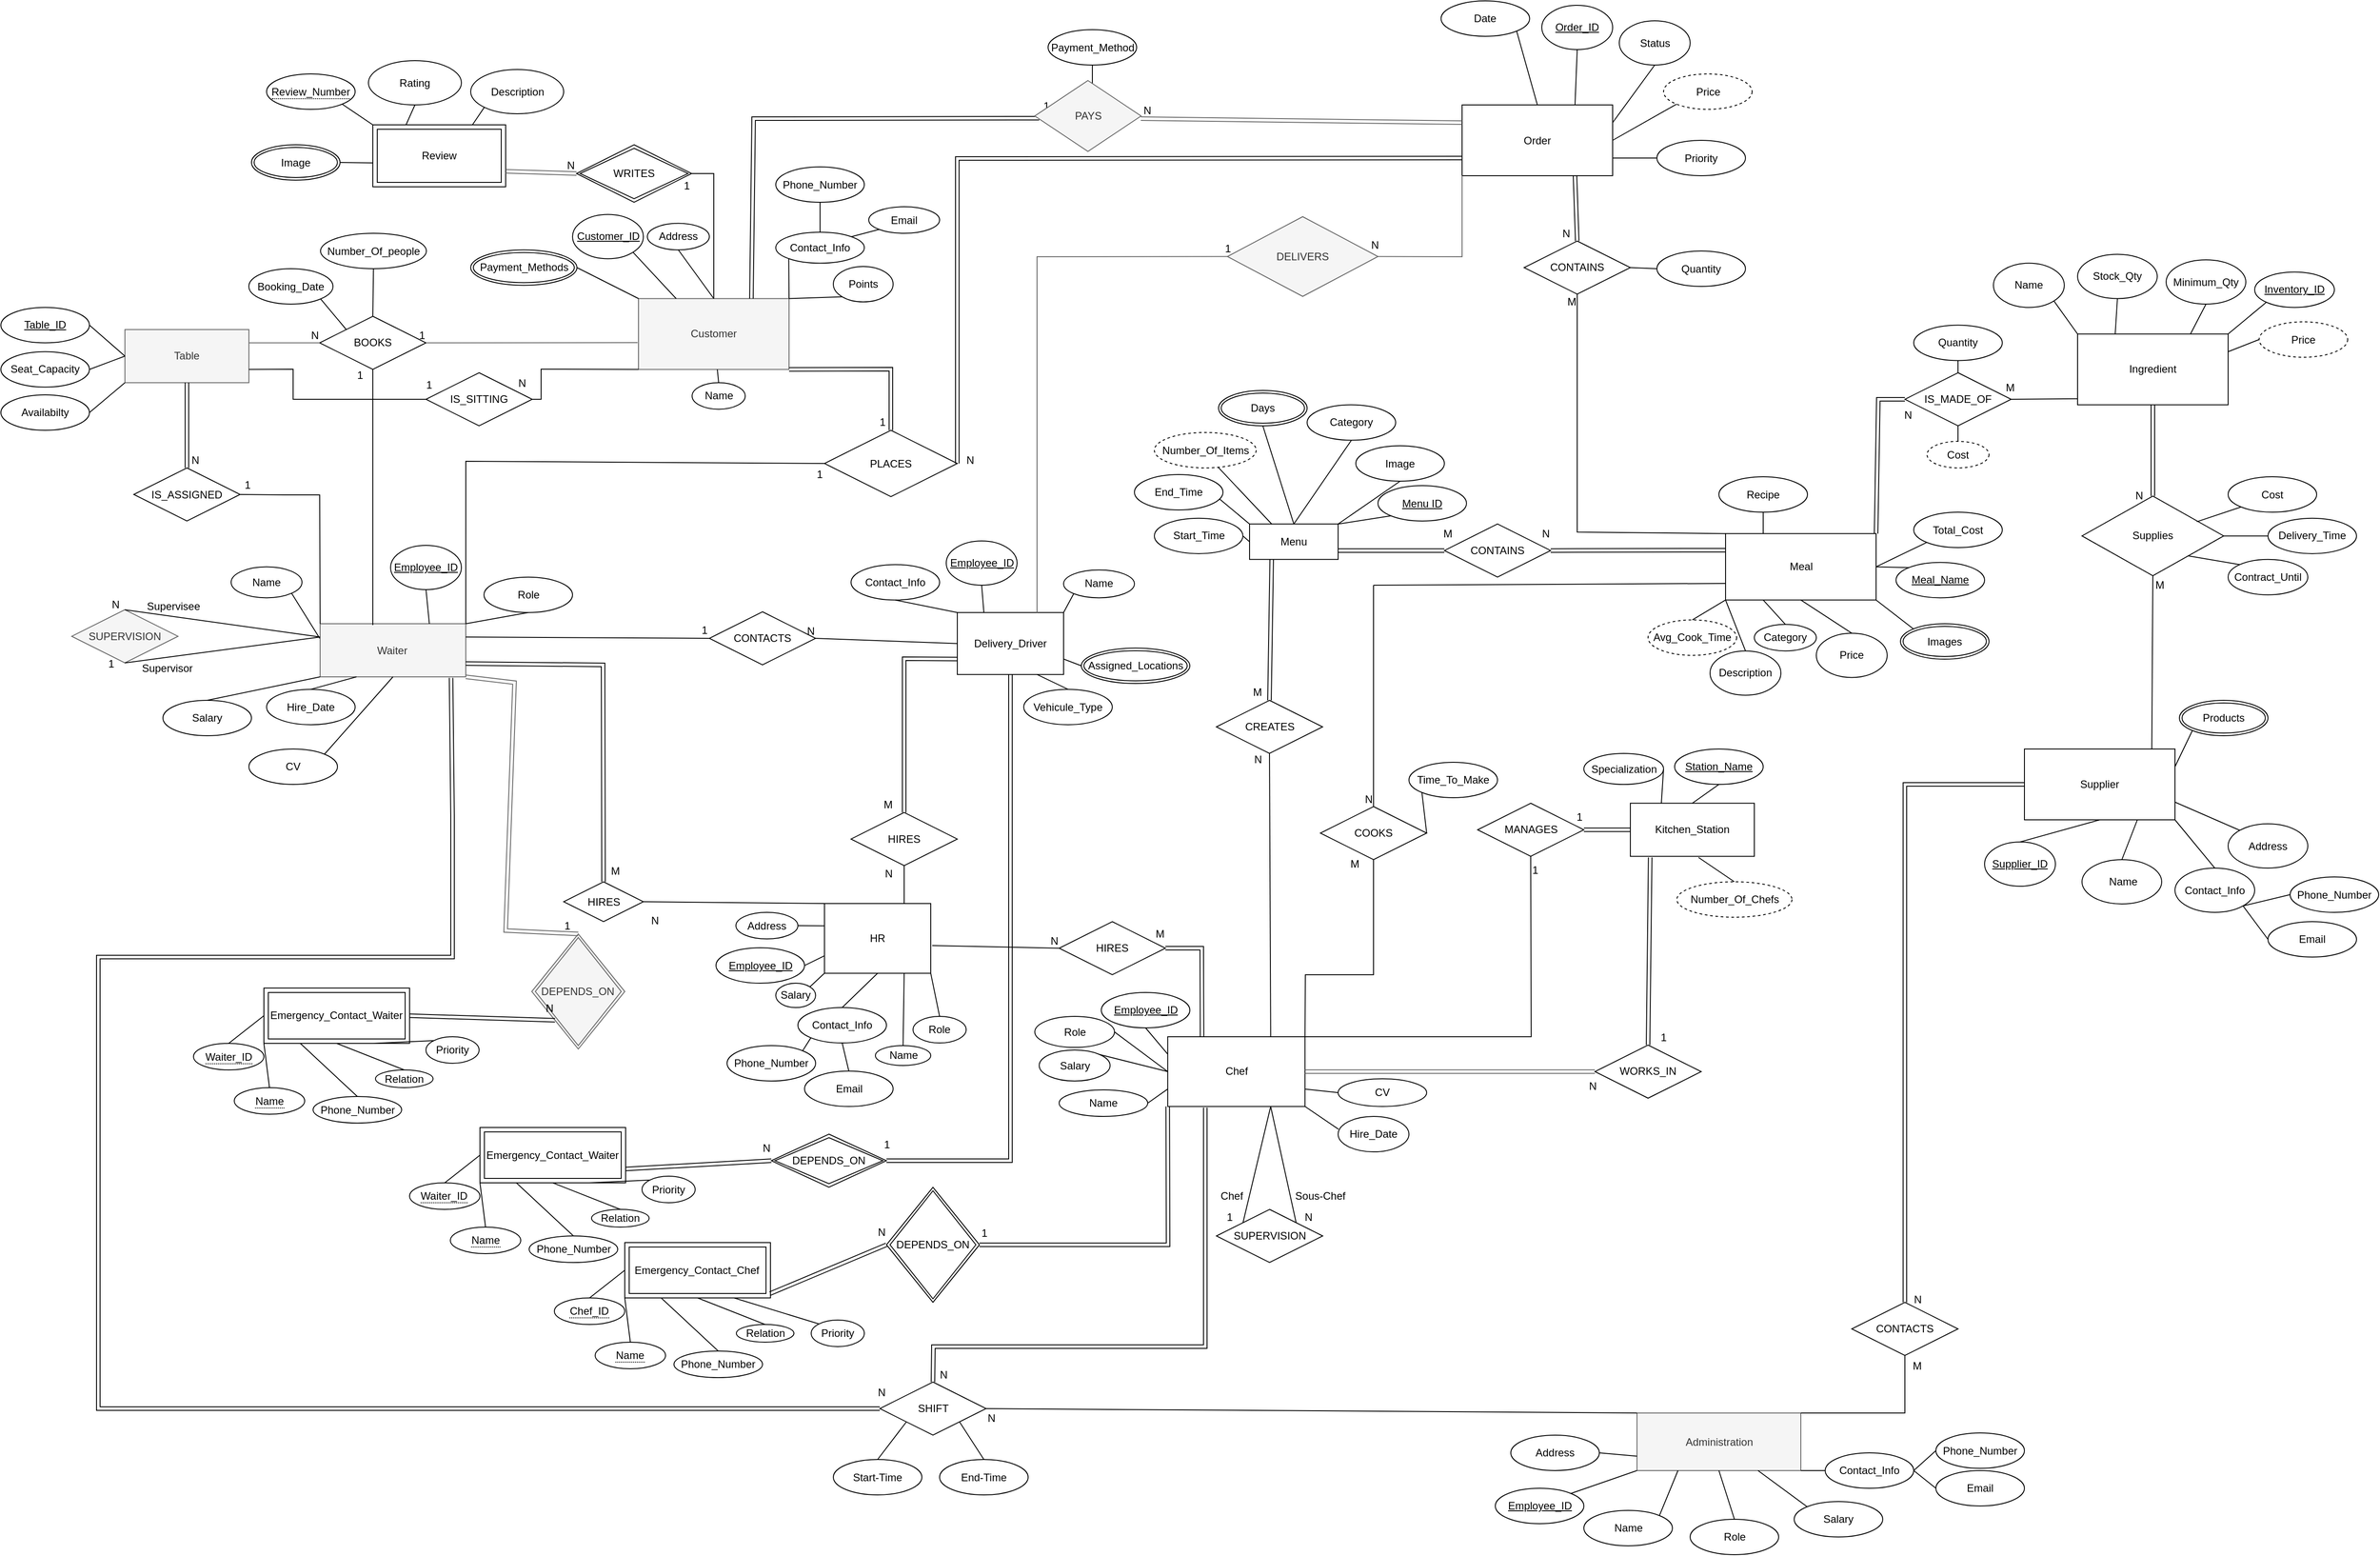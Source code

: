 <mxfile version="24.8.6">
  <diagram name="Page-1" id="iad6M7SJFBZVvGmsRlp6">
    <mxGraphModel dx="4590" dy="2137" grid="1" gridSize="10" guides="1" tooltips="1" connect="1" arrows="1" fold="1" page="1" pageScale="1" pageWidth="1100" pageHeight="850" math="0" shadow="0">
      <root>
        <mxCell id="0" />
        <mxCell id="1" parent="0" />
        <mxCell id="_Os3ovWYdSZybvVUTS0H-1" value="Customer" style="rounded=0;whiteSpace=wrap;html=1;fillColor=#f5f5f5;strokeColor=#666666;fontColor=#333333;" parent="1" vertex="1">
          <mxGeometry x="-500" y="166.25" width="170" height="80" as="geometry" />
        </mxCell>
        <mxCell id="_Os3ovWYdSZybvVUTS0H-2" value="&lt;u&gt;Customer_ID&lt;/u&gt;" style="ellipse;whiteSpace=wrap;html=1;" parent="1" vertex="1">
          <mxGeometry x="-574.49" y="71.25" width="80" height="50" as="geometry" />
        </mxCell>
        <mxCell id="_Os3ovWYdSZybvVUTS0H-3" value="Address" style="ellipse;whiteSpace=wrap;html=1;" parent="1" vertex="1">
          <mxGeometry x="-490" y="81.25" width="70" height="30" as="geometry" />
        </mxCell>
        <mxCell id="_Os3ovWYdSZybvVUTS0H-4" value="Contact_Info" style="ellipse;whiteSpace=wrap;html=1;" parent="1" vertex="1">
          <mxGeometry x="-345" y="91.25" width="100" height="35" as="geometry" />
        </mxCell>
        <mxCell id="_Os3ovWYdSZybvVUTS0H-5" value="Points" style="ellipse;whiteSpace=wrap;html=1;" parent="1" vertex="1">
          <mxGeometry x="-280" y="130" width="67.5" height="40" as="geometry" />
        </mxCell>
        <mxCell id="_Os3ovWYdSZybvVUTS0H-9" value="" style="endArrow=none;html=1;rounded=0;entryX=0;entryY=1;entryDx=0;entryDy=0;exitX=1;exitY=0;exitDx=0;exitDy=0;" parent="1" source="_Os3ovWYdSZybvVUTS0H-1" target="_Os3ovWYdSZybvVUTS0H-5" edge="1">
          <mxGeometry relative="1" as="geometry">
            <mxPoint x="-334.49" y="256.25" as="sourcePoint" />
            <mxPoint x="-174.49" y="256.25" as="targetPoint" />
          </mxGeometry>
        </mxCell>
        <mxCell id="_Os3ovWYdSZybvVUTS0H-12" value="" style="endArrow=none;html=1;rounded=0;exitX=0;exitY=1;exitDx=0;exitDy=0;entryX=1;entryY=0;entryDx=0;entryDy=0;" parent="1" source="_Os3ovWYdSZybvVUTS0H-4" target="_Os3ovWYdSZybvVUTS0H-1" edge="1">
          <mxGeometry relative="1" as="geometry">
            <mxPoint x="-334.49" y="256.25" as="sourcePoint" />
            <mxPoint x="-174.49" y="256.25" as="targetPoint" />
          </mxGeometry>
        </mxCell>
        <mxCell id="_Os3ovWYdSZybvVUTS0H-13" value="" style="endArrow=none;html=1;rounded=0;entryX=0.5;entryY=1;entryDx=0;entryDy=0;exitX=0.5;exitY=0;exitDx=0;exitDy=0;" parent="1" source="_Os3ovWYdSZybvVUTS0H-1" target="_Os3ovWYdSZybvVUTS0H-3" edge="1">
          <mxGeometry relative="1" as="geometry">
            <mxPoint x="-334.49" y="256.25" as="sourcePoint" />
            <mxPoint x="-174.49" y="256.25" as="targetPoint" />
          </mxGeometry>
        </mxCell>
        <mxCell id="_Os3ovWYdSZybvVUTS0H-14" value="" style="endArrow=none;html=1;rounded=0;entryX=1;entryY=1;entryDx=0;entryDy=0;exitX=0.25;exitY=0;exitDx=0;exitDy=0;" parent="1" source="_Os3ovWYdSZybvVUTS0H-1" target="_Os3ovWYdSZybvVUTS0H-2" edge="1">
          <mxGeometry relative="1" as="geometry">
            <mxPoint x="-334.49" y="256.25" as="sourcePoint" />
            <mxPoint x="-174.49" y="256.25" as="targetPoint" />
          </mxGeometry>
        </mxCell>
        <mxCell id="_Os3ovWYdSZybvVUTS0H-15" value="" style="endArrow=none;html=1;rounded=0;exitX=1;exitY=0.5;exitDx=0;exitDy=0;entryX=0;entryY=0;entryDx=0;entryDy=0;" parent="1" source="15D66pHCM-ideDCtoqZD-92" target="_Os3ovWYdSZybvVUTS0H-1" edge="1">
          <mxGeometry relative="1" as="geometry">
            <mxPoint x="-524.49" y="196.25" as="sourcePoint" />
            <mxPoint x="-174.49" y="256.25" as="targetPoint" />
          </mxGeometry>
        </mxCell>
        <mxCell id="_Os3ovWYdSZybvVUTS0H-20" value="Ingredient" style="rounded=0;whiteSpace=wrap;html=1;" parent="1" vertex="1">
          <mxGeometry x="1125" y="206.25" width="170" height="80" as="geometry" />
        </mxCell>
        <mxCell id="_Os3ovWYdSZybvVUTS0H-21" value="Name" style="ellipse;whiteSpace=wrap;html=1;" parent="1" vertex="1">
          <mxGeometry x="1030" y="126.25" width="80" height="50" as="geometry" />
        </mxCell>
        <mxCell id="_Os3ovWYdSZybvVUTS0H-22" value="Stock_Qty" style="ellipse;whiteSpace=wrap;html=1;" parent="1" vertex="1">
          <mxGeometry x="1125" y="116.25" width="90" height="50" as="geometry" />
        </mxCell>
        <mxCell id="_Os3ovWYdSZybvVUTS0H-23" value="Minimum_Qty" style="ellipse;whiteSpace=wrap;html=1;" parent="1" vertex="1">
          <mxGeometry x="1225" y="122.5" width="90" height="50" as="geometry" />
        </mxCell>
        <mxCell id="_Os3ovWYdSZybvVUTS0H-24" value="&lt;u&gt;Inventory_ID&lt;/u&gt;" style="ellipse;whiteSpace=wrap;html=1;" parent="1" vertex="1">
          <mxGeometry x="1325" y="136.25" width="90" height="40" as="geometry" />
        </mxCell>
        <mxCell id="_Os3ovWYdSZybvVUTS0H-27" value="" style="endArrow=none;html=1;rounded=0;entryX=0;entryY=1;entryDx=0;entryDy=0;exitX=1;exitY=0;exitDx=0;exitDy=0;" parent="1" source="_Os3ovWYdSZybvVUTS0H-20" target="_Os3ovWYdSZybvVUTS0H-24" edge="1">
          <mxGeometry relative="1" as="geometry">
            <mxPoint x="1290" y="290" as="sourcePoint" />
            <mxPoint x="1450" y="290" as="targetPoint" />
          </mxGeometry>
        </mxCell>
        <mxCell id="_Os3ovWYdSZybvVUTS0H-29" value="" style="endArrow=none;html=1;rounded=0;exitX=0.5;exitY=1;exitDx=0;exitDy=0;entryX=0.75;entryY=0;entryDx=0;entryDy=0;" parent="1" source="_Os3ovWYdSZybvVUTS0H-23" target="_Os3ovWYdSZybvVUTS0H-20" edge="1">
          <mxGeometry relative="1" as="geometry">
            <mxPoint x="1290" y="290" as="sourcePoint" />
            <mxPoint x="1450" y="290" as="targetPoint" />
          </mxGeometry>
        </mxCell>
        <mxCell id="_Os3ovWYdSZybvVUTS0H-30" value="" style="endArrow=none;html=1;rounded=0;entryX=0.5;entryY=1;entryDx=0;entryDy=0;exitX=0.25;exitY=0;exitDx=0;exitDy=0;" parent="1" source="_Os3ovWYdSZybvVUTS0H-20" target="_Os3ovWYdSZybvVUTS0H-22" edge="1">
          <mxGeometry relative="1" as="geometry">
            <mxPoint x="1290" y="290" as="sourcePoint" />
            <mxPoint x="1450" y="290" as="targetPoint" />
          </mxGeometry>
        </mxCell>
        <mxCell id="_Os3ovWYdSZybvVUTS0H-31" value="" style="endArrow=none;html=1;rounded=0;entryX=1;entryY=1;entryDx=0;entryDy=0;exitX=0;exitY=0;exitDx=0;exitDy=0;" parent="1" source="_Os3ovWYdSZybvVUTS0H-20" target="_Os3ovWYdSZybvVUTS0H-21" edge="1">
          <mxGeometry relative="1" as="geometry">
            <mxPoint x="1290" y="290" as="sourcePoint" />
            <mxPoint x="1450" y="290" as="targetPoint" />
          </mxGeometry>
        </mxCell>
        <mxCell id="_Os3ovWYdSZybvVUTS0H-33" value="Name" style="ellipse;whiteSpace=wrap;html=1;align=center;" parent="1" vertex="1">
          <mxGeometry x="-439.49" y="261.25" width="60" height="30" as="geometry" />
        </mxCell>
        <mxCell id="_Os3ovWYdSZybvVUTS0H-34" value="" style="endArrow=none;html=1;rounded=0;exitX=0.5;exitY=0;exitDx=0;exitDy=0;" parent="1" source="_Os3ovWYdSZybvVUTS0H-33" target="_Os3ovWYdSZybvVUTS0H-1" edge="1">
          <mxGeometry relative="1" as="geometry">
            <mxPoint x="-409" y="280" as="sourcePoint" />
            <mxPoint x="-410" y="250" as="targetPoint" />
          </mxGeometry>
        </mxCell>
        <mxCell id="_Os3ovWYdSZybvVUTS0H-35" value="Supplier" style="rounded=0;whiteSpace=wrap;html=1;shadow=0;" parent="1" vertex="1">
          <mxGeometry x="1065" y="675" width="170" height="80" as="geometry" />
        </mxCell>
        <mxCell id="_Os3ovWYdSZybvVUTS0H-36" value="&lt;u&gt;Supplier_ID&lt;/u&gt;" style="ellipse;whiteSpace=wrap;html=1;shadow=0;" parent="1" vertex="1">
          <mxGeometry x="1020" y="780" width="80" height="50" as="geometry" />
        </mxCell>
        <mxCell id="_Os3ovWYdSZybvVUTS0H-37" value="&amp;nbsp;Name" style="ellipse;whiteSpace=wrap;html=1;shadow=0;" parent="1" vertex="1">
          <mxGeometry x="1130" y="800" width="90" height="50" as="geometry" />
        </mxCell>
        <mxCell id="_Os3ovWYdSZybvVUTS0H-38" value="Contact_Info" style="ellipse;whiteSpace=wrap;html=1;shadow=0;" parent="1" vertex="1">
          <mxGeometry x="1235" y="809.54" width="90" height="50" as="geometry" />
        </mxCell>
        <mxCell id="_Os3ovWYdSZybvVUTS0H-39" value="Contract_Until" style="ellipse;whiteSpace=wrap;html=1;shadow=0;" parent="1" vertex="1">
          <mxGeometry x="1295" y="460.86" width="90" height="40" as="geometry" />
        </mxCell>
        <mxCell id="_Os3ovWYdSZybvVUTS0H-40" value="" style="endArrow=none;html=1;rounded=0;entryX=0;entryY=0;entryDx=0;entryDy=0;exitX=1;exitY=1;exitDx=0;exitDy=0;shadow=0;" parent="1" source="_Os3ovWYdSZybvVUTS0H-44" target="_Os3ovWYdSZybvVUTS0H-39" edge="1">
          <mxGeometry relative="1" as="geometry">
            <mxPoint x="1300" y="617.5" as="sourcePoint" />
            <mxPoint x="1460" y="617.5" as="targetPoint" />
          </mxGeometry>
        </mxCell>
        <mxCell id="_Os3ovWYdSZybvVUTS0H-41" value="" style="endArrow=none;html=1;rounded=0;exitX=0.5;exitY=0;exitDx=0;exitDy=0;entryX=1;entryY=1;entryDx=0;entryDy=0;shadow=0;" parent="1" source="_Os3ovWYdSZybvVUTS0H-38" target="_Os3ovWYdSZybvVUTS0H-35" edge="1">
          <mxGeometry relative="1" as="geometry">
            <mxPoint x="1195" y="749.54" as="sourcePoint" />
            <mxPoint x="1355" y="749.54" as="targetPoint" />
          </mxGeometry>
        </mxCell>
        <mxCell id="_Os3ovWYdSZybvVUTS0H-42" value="" style="endArrow=none;html=1;rounded=0;entryX=0.5;entryY=0;entryDx=0;entryDy=0;exitX=0.75;exitY=1;exitDx=0;exitDy=0;shadow=0;" parent="1" source="_Os3ovWYdSZybvVUTS0H-35" target="_Os3ovWYdSZybvVUTS0H-37" edge="1">
          <mxGeometry relative="1" as="geometry">
            <mxPoint x="1195" y="749.54" as="sourcePoint" />
            <mxPoint x="1355" y="749.54" as="targetPoint" />
          </mxGeometry>
        </mxCell>
        <mxCell id="_Os3ovWYdSZybvVUTS0H-43" value="" style="endArrow=none;html=1;rounded=0;entryX=0.5;entryY=0;entryDx=0;entryDy=0;exitX=0.5;exitY=1;exitDx=0;exitDy=0;shadow=0;" parent="1" source="_Os3ovWYdSZybvVUTS0H-35" target="_Os3ovWYdSZybvVUTS0H-36" edge="1">
          <mxGeometry relative="1" as="geometry">
            <mxPoint x="1195" y="749.54" as="sourcePoint" />
            <mxPoint x="1355" y="749.54" as="targetPoint" />
          </mxGeometry>
        </mxCell>
        <mxCell id="_Os3ovWYdSZybvVUTS0H-44" value="Supplies" style="shape=rhombus;perimeter=rhombusPerimeter;whiteSpace=wrap;html=1;align=center;" parent="1" vertex="1">
          <mxGeometry x="1130" y="389.33" width="160" height="90" as="geometry" />
        </mxCell>
        <mxCell id="_Os3ovWYdSZybvVUTS0H-47" value="" style="endArrow=none;html=1;rounded=0;entryX=0.5;entryY=1;entryDx=0;entryDy=0;exitX=0.846;exitY=-0.006;exitDx=0;exitDy=0;exitPerimeter=0;" parent="1" source="_Os3ovWYdSZybvVUTS0H-35" target="_Os3ovWYdSZybvVUTS0H-44" edge="1">
          <mxGeometry relative="1" as="geometry">
            <mxPoint x="1070" y="540" as="sourcePoint" />
            <mxPoint x="950" y="480" as="targetPoint" />
          </mxGeometry>
        </mxCell>
        <mxCell id="_Os3ovWYdSZybvVUTS0H-48" value="M" style="resizable=0;html=1;whiteSpace=wrap;align=right;verticalAlign=bottom;" parent="_Os3ovWYdSZybvVUTS0H-47" connectable="0" vertex="1">
          <mxGeometry x="1" relative="1" as="geometry">
            <mxPoint x="15" y="19" as="offset" />
          </mxGeometry>
        </mxCell>
        <mxCell id="_Os3ovWYdSZybvVUTS0H-49" value="Price" style="ellipse;whiteSpace=wrap;html=1;align=center;dashed=1;" parent="1" vertex="1">
          <mxGeometry x="1330" y="192.5" width="100" height="40" as="geometry" />
        </mxCell>
        <mxCell id="_Os3ovWYdSZybvVUTS0H-50" value="" style="endArrow=none;html=1;rounded=0;exitX=1;exitY=0.25;exitDx=0;exitDy=0;entryX=0;entryY=0.5;entryDx=0;entryDy=0;" parent="1" source="_Os3ovWYdSZybvVUTS0H-20" target="_Os3ovWYdSZybvVUTS0H-49" edge="1">
          <mxGeometry relative="1" as="geometry">
            <mxPoint x="1030" y="425" as="sourcePoint" />
            <mxPoint x="1190" y="425" as="targetPoint" />
          </mxGeometry>
        </mxCell>
        <mxCell id="_Os3ovWYdSZybvVUTS0H-51" value="Delivery_Time" style="ellipse;whiteSpace=wrap;html=1;align=center;" parent="1" vertex="1">
          <mxGeometry x="1340" y="414.33" width="100" height="40" as="geometry" />
        </mxCell>
        <mxCell id="_Os3ovWYdSZybvVUTS0H-52" value="" style="endArrow=none;html=1;rounded=0;entryX=0;entryY=0.5;entryDx=0;entryDy=0;exitX=1;exitY=0.5;exitDx=0;exitDy=0;" parent="1" source="_Os3ovWYdSZybvVUTS0H-44" target="_Os3ovWYdSZybvVUTS0H-51" edge="1">
          <mxGeometry relative="1" as="geometry">
            <mxPoint x="1280" y="417.5" as="sourcePoint" />
            <mxPoint x="1240" y="467.5" as="targetPoint" />
          </mxGeometry>
        </mxCell>
        <mxCell id="_Os3ovWYdSZybvVUTS0H-53" value="Cost" style="ellipse;whiteSpace=wrap;html=1;align=center;" parent="1" vertex="1">
          <mxGeometry x="1295" y="367.5" width="100" height="40" as="geometry" />
        </mxCell>
        <mxCell id="_Os3ovWYdSZybvVUTS0H-54" value="" style="endArrow=none;html=1;rounded=0;exitX=0;exitY=1;exitDx=0;exitDy=0;entryX=0.81;entryY=0.322;entryDx=0;entryDy=0;entryPerimeter=0;" parent="1" source="_Os3ovWYdSZybvVUTS0H-53" target="_Os3ovWYdSZybvVUTS0H-44" edge="1">
          <mxGeometry relative="1" as="geometry">
            <mxPoint x="1080" y="467.5" as="sourcePoint" />
            <mxPoint x="1270" y="407.5" as="targetPoint" />
          </mxGeometry>
        </mxCell>
        <mxCell id="_Os3ovWYdSZybvVUTS0H-56" value="" style="endArrow=none;html=1;rounded=0;entryX=1;entryY=0.25;entryDx=0;entryDy=0;exitX=0;exitY=1;exitDx=0;exitDy=0;" parent="1" source="Mz4xzUT4oG2Xsr-lTTY3-5" target="_Os3ovWYdSZybvVUTS0H-35" edge="1">
          <mxGeometry relative="1" as="geometry">
            <mxPoint x="1260" y="695" as="sourcePoint" />
            <mxPoint x="1135" y="599.54" as="targetPoint" />
          </mxGeometry>
        </mxCell>
        <mxCell id="_Os3ovWYdSZybvVUTS0H-57" value="Meal" style="whiteSpace=wrap;html=1;align=center;" parent="1" vertex="1">
          <mxGeometry x="727.5" y="431.72" width="170" height="75" as="geometry" />
        </mxCell>
        <mxCell id="_Os3ovWYdSZybvVUTS0H-58" value="IS_MADE_OF" style="shape=rhombus;perimeter=rhombusPerimeter;whiteSpace=wrap;html=1;align=center;" parent="1" vertex="1">
          <mxGeometry x="930" y="250" width="120" height="60" as="geometry" />
        </mxCell>
        <mxCell id="_Os3ovWYdSZybvVUTS0H-60" value="Quantity" style="ellipse;whiteSpace=wrap;html=1;align=center;" parent="1" vertex="1">
          <mxGeometry x="940" y="196.25" width="100" height="40" as="geometry" />
        </mxCell>
        <mxCell id="_Os3ovWYdSZybvVUTS0H-61" value="" style="endArrow=none;html=1;rounded=0;entryX=0.5;entryY=1;entryDx=0;entryDy=0;exitX=0.5;exitY=0;exitDx=0;exitDy=0;" parent="1" source="_Os3ovWYdSZybvVUTS0H-58" target="_Os3ovWYdSZybvVUTS0H-60" edge="1">
          <mxGeometry relative="1" as="geometry">
            <mxPoint x="865" y="281.25" as="sourcePoint" />
            <mxPoint x="865" y="266.25" as="targetPoint" />
          </mxGeometry>
        </mxCell>
        <mxCell id="_Os3ovWYdSZybvVUTS0H-64" value="" style="endArrow=none;html=1;rounded=0;entryX=1;entryY=0.5;entryDx=0;entryDy=0;exitX=0;exitY=0.914;exitDx=0;exitDy=0;exitPerimeter=0;" parent="1" source="_Os3ovWYdSZybvVUTS0H-20" target="_Os3ovWYdSZybvVUTS0H-58" edge="1">
          <mxGeometry relative="1" as="geometry">
            <mxPoint x="560" y="450" as="sourcePoint" />
            <mxPoint x="720" y="450" as="targetPoint" />
            <Array as="points" />
          </mxGeometry>
        </mxCell>
        <mxCell id="_Os3ovWYdSZybvVUTS0H-65" value="M" style="resizable=0;html=1;whiteSpace=wrap;align=right;verticalAlign=bottom;" parent="_Os3ovWYdSZybvVUTS0H-64" connectable="0" vertex="1">
          <mxGeometry x="1" relative="1" as="geometry">
            <mxPoint x="5" y="-4" as="offset" />
          </mxGeometry>
        </mxCell>
        <mxCell id="_Os3ovWYdSZybvVUTS0H-66" value="Cost" style="ellipse;whiteSpace=wrap;html=1;align=center;dashed=1;" parent="1" vertex="1">
          <mxGeometry x="955" y="327.5" width="70" height="30" as="geometry" />
        </mxCell>
        <mxCell id="_Os3ovWYdSZybvVUTS0H-67" value="" style="endArrow=none;html=1;rounded=0;entryX=0.5;entryY=1;entryDx=0;entryDy=0;exitX=0.5;exitY=0;exitDx=0;exitDy=0;" parent="1" source="_Os3ovWYdSZybvVUTS0H-66" target="_Os3ovWYdSZybvVUTS0H-58" edge="1">
          <mxGeometry relative="1" as="geometry">
            <mxPoint x="560" y="450" as="sourcePoint" />
            <mxPoint x="720" y="450" as="targetPoint" />
          </mxGeometry>
        </mxCell>
        <mxCell id="_Os3ovWYdSZybvVUTS0H-68" value="&lt;u&gt;Meal_Name&lt;/u&gt;" style="ellipse;whiteSpace=wrap;html=1;align=center;" parent="1" vertex="1">
          <mxGeometry x="920" y="464.22" width="100" height="40" as="geometry" />
        </mxCell>
        <mxCell id="_Os3ovWYdSZybvVUTS0H-69" value="Price" style="ellipse;whiteSpace=wrap;html=1;" parent="1" vertex="1">
          <mxGeometry x="830" y="544.22" width="80" height="50" as="geometry" />
        </mxCell>
        <mxCell id="_Os3ovWYdSZybvVUTS0H-70" value="" style="endArrow=none;html=1;rounded=0;entryX=0.5;entryY=0;entryDx=0;entryDy=0;exitX=0.5;exitY=1;exitDx=0;exitDy=0;" parent="1" source="_Os3ovWYdSZybvVUTS0H-57" target="_Os3ovWYdSZybvVUTS0H-69" edge="1">
          <mxGeometry relative="1" as="geometry">
            <mxPoint x="850" y="524.22" as="sourcePoint" />
            <mxPoint x="1170" y="759.22" as="targetPoint" />
          </mxGeometry>
        </mxCell>
        <mxCell id="_Os3ovWYdSZybvVUTS0H-71" value="" style="endArrow=none;html=1;rounded=0;entryX=0;entryY=0;entryDx=0;entryDy=0;exitX=1;exitY=0.5;exitDx=0;exitDy=0;" parent="1" source="_Os3ovWYdSZybvVUTS0H-57" target="_Os3ovWYdSZybvVUTS0H-68" edge="1">
          <mxGeometry relative="1" as="geometry">
            <mxPoint x="770" y="424.22" as="sourcePoint" />
            <mxPoint x="930" y="424.22" as="targetPoint" />
          </mxGeometry>
        </mxCell>
        <mxCell id="_Os3ovWYdSZybvVUTS0H-77" value="Waiter" style="whiteSpace=wrap;html=1;align=center;fillColor=#f5f5f5;strokeColor=#666666;fontColor=#333333;" parent="1" vertex="1">
          <mxGeometry x="-859.53" y="533.51" width="164.49" height="60" as="geometry" />
        </mxCell>
        <mxCell id="_Os3ovWYdSZybvVUTS0H-78" value="Name" style="ellipse;whiteSpace=wrap;html=1;align=center;" parent="1" vertex="1">
          <mxGeometry x="-960" y="469.22" width="80" height="35" as="geometry" />
        </mxCell>
        <mxCell id="_Os3ovWYdSZybvVUTS0H-79" value="&lt;u&gt;Employee_ID&lt;/u&gt;" style="ellipse;whiteSpace=wrap;html=1;" parent="1" vertex="1">
          <mxGeometry x="-779.96" y="445" width="80" height="50" as="geometry" />
        </mxCell>
        <mxCell id="_Os3ovWYdSZybvVUTS0H-80" value="" style="endArrow=none;html=1;rounded=0;exitX=0.5;exitY=1;exitDx=0;exitDy=0;entryX=0.75;entryY=0;entryDx=0;entryDy=0;" parent="1" source="_Os3ovWYdSZybvVUTS0H-79" target="_Os3ovWYdSZybvVUTS0H-77" edge="1">
          <mxGeometry relative="1" as="geometry">
            <mxPoint x="-620" y="511.48" as="sourcePoint" />
            <mxPoint x="-460" y="511.48" as="targetPoint" />
          </mxGeometry>
        </mxCell>
        <mxCell id="_Os3ovWYdSZybvVUTS0H-81" value="" style="endArrow=none;html=1;rounded=0;exitX=1;exitY=1;exitDx=0;exitDy=0;" parent="1" source="_Os3ovWYdSZybvVUTS0H-78" edge="1">
          <mxGeometry relative="1" as="geometry">
            <mxPoint x="-620" y="511.48" as="sourcePoint" />
            <mxPoint x="-860" y="550" as="targetPoint" />
          </mxGeometry>
        </mxCell>
        <mxCell id="_Os3ovWYdSZybvVUTS0H-82" value="Salary" style="ellipse;whiteSpace=wrap;html=1;align=center;" parent="1" vertex="1">
          <mxGeometry x="-1037.03" y="620" width="100" height="40" as="geometry" />
        </mxCell>
        <mxCell id="_Os3ovWYdSZybvVUTS0H-83" value="" style="endArrow=none;html=1;rounded=0;exitX=0.5;exitY=0;exitDx=0;exitDy=0;entryX=0;entryY=1;entryDx=0;entryDy=0;" parent="1" source="_Os3ovWYdSZybvVUTS0H-82" target="_Os3ovWYdSZybvVUTS0H-77" edge="1">
          <mxGeometry relative="1" as="geometry">
            <mxPoint x="-920" y="657.73" as="sourcePoint" />
            <mxPoint x="-460" y="511.48" as="targetPoint" />
          </mxGeometry>
        </mxCell>
        <mxCell id="_Os3ovWYdSZybvVUTS0H-84" value="Role" style="ellipse;whiteSpace=wrap;html=1;align=center;" parent="1" vertex="1">
          <mxGeometry x="-674.49" y="480.86" width="100" height="40" as="geometry" />
        </mxCell>
        <mxCell id="_Os3ovWYdSZybvVUTS0H-87" value="" style="endArrow=none;html=1;rounded=0;exitX=0.5;exitY=1;exitDx=0;exitDy=0;entryX=1;entryY=0;entryDx=0;entryDy=0;" parent="1" source="_Os3ovWYdSZybvVUTS0H-84" target="_Os3ovWYdSZybvVUTS0H-77" edge="1">
          <mxGeometry relative="1" as="geometry">
            <mxPoint x="-620" y="511.48" as="sourcePoint" />
            <mxPoint x="-460" y="511.48" as="targetPoint" />
          </mxGeometry>
        </mxCell>
        <mxCell id="_Os3ovWYdSZybvVUTS0H-88" value="SUPERVISION" style="shape=rhombus;perimeter=rhombusPerimeter;whiteSpace=wrap;html=1;align=center;fillColor=#f5f5f5;strokeColor=#666666;fontColor=#333333;" parent="1" vertex="1">
          <mxGeometry x="-1140" y="517.73" width="120" height="60" as="geometry" />
        </mxCell>
        <mxCell id="_Os3ovWYdSZybvVUTS0H-89" value="" style="endArrow=none;html=1;rounded=0;entryX=0.5;entryY=0;entryDx=0;entryDy=0;exitX=0;exitY=0.25;exitDx=0;exitDy=0;" parent="1" source="_Os3ovWYdSZybvVUTS0H-77" target="_Os3ovWYdSZybvVUTS0H-88" edge="1">
          <mxGeometry relative="1" as="geometry">
            <mxPoint x="-750" y="551.48" as="sourcePoint" />
            <mxPoint x="-590" y="551.48" as="targetPoint" />
          </mxGeometry>
        </mxCell>
        <mxCell id="_Os3ovWYdSZybvVUTS0H-90" value="N" style="resizable=0;html=1;whiteSpace=wrap;align=right;verticalAlign=bottom;" parent="_Os3ovWYdSZybvVUTS0H-89" connectable="0" vertex="1">
          <mxGeometry x="1" relative="1" as="geometry">
            <mxPoint x="-5" y="3" as="offset" />
          </mxGeometry>
        </mxCell>
        <mxCell id="_Os3ovWYdSZybvVUTS0H-94" value="Supervisee" style="text;html=1;align=center;verticalAlign=middle;whiteSpace=wrap;rounded=0;" parent="1" vertex="1">
          <mxGeometry x="-1055.04" y="498.98" width="60" height="30" as="geometry" />
        </mxCell>
        <mxCell id="_Os3ovWYdSZybvVUTS0H-97" value="" style="endArrow=none;html=1;rounded=0;entryX=0.5;entryY=1;entryDx=0;entryDy=0;exitX=0;exitY=0.25;exitDx=0;exitDy=0;" parent="1" source="_Os3ovWYdSZybvVUTS0H-77" target="_Os3ovWYdSZybvVUTS0H-88" edge="1">
          <mxGeometry relative="1" as="geometry">
            <mxPoint x="-750" y="551.48" as="sourcePoint" />
            <mxPoint x="-590" y="551.48" as="targetPoint" />
          </mxGeometry>
        </mxCell>
        <mxCell id="_Os3ovWYdSZybvVUTS0H-98" value="1" style="resizable=0;html=1;whiteSpace=wrap;align=right;verticalAlign=bottom;" parent="_Os3ovWYdSZybvVUTS0H-97" connectable="0" vertex="1">
          <mxGeometry x="1" relative="1" as="geometry">
            <mxPoint x="-10" y="10" as="offset" />
          </mxGeometry>
        </mxCell>
        <mxCell id="_Os3ovWYdSZybvVUTS0H-99" value="Supervisor" style="text;html=1;align=center;verticalAlign=middle;whiteSpace=wrap;rounded=0;" parent="1" vertex="1">
          <mxGeometry x="-1062.5" y="568.51" width="60" height="30" as="geometry" />
        </mxCell>
        <mxCell id="_Os3ovWYdSZybvVUTS0H-101" value="" style="shape=link;html=1;rounded=0;entryX=0;entryY=0.5;entryDx=0;entryDy=0;exitX=1;exitY=0;exitDx=0;exitDy=0;" parent="1" source="_Os3ovWYdSZybvVUTS0H-57" target="_Os3ovWYdSZybvVUTS0H-58" edge="1">
          <mxGeometry relative="1" as="geometry">
            <mxPoint x="670" y="470" as="sourcePoint" />
            <mxPoint x="830" y="470" as="targetPoint" />
            <Array as="points">
              <mxPoint x="900" y="280" />
            </Array>
          </mxGeometry>
        </mxCell>
        <mxCell id="_Os3ovWYdSZybvVUTS0H-102" value="N" style="resizable=0;html=1;whiteSpace=wrap;align=right;verticalAlign=bottom;" parent="_Os3ovWYdSZybvVUTS0H-101" connectable="0" vertex="1">
          <mxGeometry x="1" relative="1" as="geometry">
            <mxPoint x="10" y="26" as="offset" />
          </mxGeometry>
        </mxCell>
        <mxCell id="_Os3ovWYdSZybvVUTS0H-105" value="" style="shape=link;html=1;rounded=0;exitX=0.5;exitY=0;exitDx=0;exitDy=0;entryX=0.5;entryY=1;entryDx=0;entryDy=0;" parent="1" source="_Os3ovWYdSZybvVUTS0H-44" target="_Os3ovWYdSZybvVUTS0H-20" edge="1">
          <mxGeometry relative="1" as="geometry">
            <mxPoint x="770" y="480" as="sourcePoint" />
            <mxPoint x="1215" y="270" as="targetPoint" />
          </mxGeometry>
        </mxCell>
        <mxCell id="_Os3ovWYdSZybvVUTS0H-106" value="N" style="resizable=0;html=1;whiteSpace=wrap;align=right;verticalAlign=bottom;" parent="_Os3ovWYdSZybvVUTS0H-105" connectable="0" vertex="1">
          <mxGeometry x="1" relative="1" as="geometry">
            <mxPoint x="-10" y="111" as="offset" />
          </mxGeometry>
        </mxCell>
        <mxCell id="15D66pHCM-ideDCtoqZD-2" value="Category" style="ellipse;whiteSpace=wrap;html=1;" parent="1" vertex="1">
          <mxGeometry x="760" y="534.22" width="70" height="30" as="geometry" />
        </mxCell>
        <mxCell id="15D66pHCM-ideDCtoqZD-3" value="" style="endArrow=none;html=1;rounded=0;exitX=0.5;exitY=0;exitDx=0;exitDy=0;entryX=0.25;entryY=1;entryDx=0;entryDy=0;" parent="1" source="15D66pHCM-ideDCtoqZD-2" target="_Os3ovWYdSZybvVUTS0H-57" edge="1">
          <mxGeometry width="50" height="50" relative="1" as="geometry">
            <mxPoint x="780" y="424.22" as="sourcePoint" />
            <mxPoint x="830" y="374.22" as="targetPoint" />
          </mxGeometry>
        </mxCell>
        <mxCell id="15D66pHCM-ideDCtoqZD-5" value="" style="endArrow=none;html=1;rounded=0;entryX=1;entryY=1;entryDx=0;entryDy=0;exitX=0;exitY=0;exitDx=0;exitDy=0;" parent="1" source="Mz4xzUT4oG2Xsr-lTTY3-1" target="_Os3ovWYdSZybvVUTS0H-57" edge="1">
          <mxGeometry width="50" height="50" relative="1" as="geometry">
            <mxPoint x="931.716" y="536.542" as="sourcePoint" />
            <mxPoint x="770" y="384.22" as="targetPoint" />
          </mxGeometry>
        </mxCell>
        <mxCell id="15D66pHCM-ideDCtoqZD-7" value="Description" style="ellipse;whiteSpace=wrap;html=1;" parent="1" vertex="1">
          <mxGeometry x="710" y="564.22" width="80" height="50" as="geometry" />
        </mxCell>
        <mxCell id="15D66pHCM-ideDCtoqZD-8" value="" style="endArrow=none;html=1;rounded=0;exitX=0;exitY=1;exitDx=0;exitDy=0;entryX=0.5;entryY=0;entryDx=0;entryDy=0;" parent="1" source="_Os3ovWYdSZybvVUTS0H-57" target="15D66pHCM-ideDCtoqZD-7" edge="1">
          <mxGeometry width="50" height="50" relative="1" as="geometry">
            <mxPoint x="720" y="434.22" as="sourcePoint" />
            <mxPoint x="770" y="384.22" as="targetPoint" />
          </mxGeometry>
        </mxCell>
        <mxCell id="15D66pHCM-ideDCtoqZD-10" value="Address" style="ellipse;whiteSpace=wrap;html=1;shadow=0;" parent="1" vertex="1">
          <mxGeometry x="1295" y="759.54" width="90" height="50" as="geometry" />
        </mxCell>
        <mxCell id="15D66pHCM-ideDCtoqZD-11" value="" style="endArrow=none;html=1;rounded=0;entryX=0;entryY=0;entryDx=0;entryDy=0;exitX=1;exitY=0.75;exitDx=0;exitDy=0;" parent="1" source="_Os3ovWYdSZybvVUTS0H-35" target="15D66pHCM-ideDCtoqZD-10" edge="1">
          <mxGeometry width="50" height="50" relative="1" as="geometry">
            <mxPoint x="805" y="609.54" as="sourcePoint" />
            <mxPoint x="855" y="559.54" as="targetPoint" />
          </mxGeometry>
        </mxCell>
        <mxCell id="15D66pHCM-ideDCtoqZD-29" value="Hire_Date" style="ellipse;whiteSpace=wrap;html=1;align=center;" parent="1" vertex="1">
          <mxGeometry x="-919.96" y="607.58" width="100" height="40" as="geometry" />
        </mxCell>
        <mxCell id="15D66pHCM-ideDCtoqZD-30" value="" style="endArrow=none;html=1;rounded=0;exitX=0.25;exitY=1;exitDx=0;exitDy=0;entryX=0.5;entryY=0;entryDx=0;entryDy=0;" parent="1" source="_Os3ovWYdSZybvVUTS0H-77" target="15D66pHCM-ideDCtoqZD-29" edge="1">
          <mxGeometry relative="1" as="geometry">
            <mxPoint x="-620" y="661.48" as="sourcePoint" />
            <mxPoint x="-460" y="661.48" as="targetPoint" />
          </mxGeometry>
        </mxCell>
        <mxCell id="15D66pHCM-ideDCtoqZD-32" value="CV" style="ellipse;whiteSpace=wrap;html=1;align=center;" parent="1" vertex="1">
          <mxGeometry x="-939.92" y="675" width="100" height="40" as="geometry" />
        </mxCell>
        <mxCell id="15D66pHCM-ideDCtoqZD-33" value="" style="endArrow=none;html=1;rounded=0;exitX=0.5;exitY=1;exitDx=0;exitDy=0;entryX=1;entryY=0;entryDx=0;entryDy=0;" parent="1" source="_Os3ovWYdSZybvVUTS0H-77" target="15D66pHCM-ideDCtoqZD-32" edge="1">
          <mxGeometry relative="1" as="geometry">
            <mxPoint x="-620" y="661.48" as="sourcePoint" />
            <mxPoint x="-770" y="662.73" as="targetPoint" />
          </mxGeometry>
        </mxCell>
        <mxCell id="15D66pHCM-ideDCtoqZD-35" value="Recipe" style="ellipse;whiteSpace=wrap;html=1;align=center;" parent="1" vertex="1">
          <mxGeometry x="720" y="367.5" width="100" height="40" as="geometry" />
        </mxCell>
        <mxCell id="15D66pHCM-ideDCtoqZD-36" value="" style="endArrow=none;html=1;rounded=0;exitX=0.5;exitY=1;exitDx=0;exitDy=0;entryX=0.25;entryY=0;entryDx=0;entryDy=0;" parent="1" source="15D66pHCM-ideDCtoqZD-35" target="_Os3ovWYdSZybvVUTS0H-57" edge="1">
          <mxGeometry relative="1" as="geometry">
            <mxPoint x="960" y="464.22" as="sourcePoint" />
            <mxPoint x="1120" y="464.22" as="targetPoint" />
          </mxGeometry>
        </mxCell>
        <mxCell id="15D66pHCM-ideDCtoqZD-38" value="Table" style="whiteSpace=wrap;html=1;align=center;fillColor=#f5f5f5;strokeColor=#666666;fontColor=#333333;" parent="1" vertex="1">
          <mxGeometry x="-1079.92" y="201.25" width="140" height="60" as="geometry" />
        </mxCell>
        <mxCell id="15D66pHCM-ideDCtoqZD-39" value="&lt;u&gt;Table_ID&lt;/u&gt;" style="ellipse;whiteSpace=wrap;html=1;align=center;" parent="1" vertex="1">
          <mxGeometry x="-1220" y="176.25" width="100" height="40" as="geometry" />
        </mxCell>
        <mxCell id="15D66pHCM-ideDCtoqZD-42" value="" style="endArrow=none;html=1;rounded=0;entryX=0;entryY=0.5;entryDx=0;entryDy=0;exitX=1;exitY=0.5;exitDx=0;exitDy=0;" parent="1" source="15D66pHCM-ideDCtoqZD-39" target="15D66pHCM-ideDCtoqZD-38" edge="1">
          <mxGeometry relative="1" as="geometry">
            <mxPoint x="-1120" y="170" as="sourcePoint" />
            <mxPoint x="-679.92" y="152.5" as="targetPoint" />
          </mxGeometry>
        </mxCell>
        <mxCell id="15D66pHCM-ideDCtoqZD-43" value="Seat_Capacity" style="ellipse;whiteSpace=wrap;html=1;align=center;" parent="1" vertex="1">
          <mxGeometry x="-1220" y="226.25" width="100" height="40" as="geometry" />
        </mxCell>
        <mxCell id="15D66pHCM-ideDCtoqZD-44" value="" style="endArrow=none;html=1;rounded=0;exitX=1;exitY=0.5;exitDx=0;exitDy=0;entryX=0;entryY=0.5;entryDx=0;entryDy=0;" parent="1" source="15D66pHCM-ideDCtoqZD-43" target="15D66pHCM-ideDCtoqZD-38" edge="1">
          <mxGeometry relative="1" as="geometry">
            <mxPoint x="-1189.92" y="252.5" as="sourcePoint" />
            <mxPoint x="-679.92" y="152.5" as="targetPoint" />
          </mxGeometry>
        </mxCell>
        <mxCell id="15D66pHCM-ideDCtoqZD-58" value="Order" style="rounded=0;whiteSpace=wrap;html=1;" parent="1" vertex="1">
          <mxGeometry x="430" y="-52.5" width="170" height="80" as="geometry" />
        </mxCell>
        <mxCell id="15D66pHCM-ideDCtoqZD-59" value="&lt;u&gt;Order_ID&lt;/u&gt;" style="ellipse;whiteSpace=wrap;html=1;" parent="1" vertex="1">
          <mxGeometry x="520" y="-165" width="80" height="50" as="geometry" />
        </mxCell>
        <mxCell id="15D66pHCM-ideDCtoqZD-60" value="Status" style="ellipse;whiteSpace=wrap;html=1;" parent="1" vertex="1">
          <mxGeometry x="607.5" y="-147.5" width="80" height="50" as="geometry" />
        </mxCell>
        <mxCell id="15D66pHCM-ideDCtoqZD-68" value="" style="endArrow=none;html=1;rounded=0;entryX=0.5;entryY=1;entryDx=0;entryDy=0;exitX=1;exitY=0.25;exitDx=0;exitDy=0;" parent="1" source="15D66pHCM-ideDCtoqZD-58" target="15D66pHCM-ideDCtoqZD-60" edge="1">
          <mxGeometry relative="1" as="geometry">
            <mxPoint x="590" y="50" as="sourcePoint" />
            <mxPoint x="750" y="50" as="targetPoint" />
          </mxGeometry>
        </mxCell>
        <mxCell id="15D66pHCM-ideDCtoqZD-69" value="" style="endArrow=none;html=1;rounded=0;entryX=0.5;entryY=1;entryDx=0;entryDy=0;exitX=0.75;exitY=0;exitDx=0;exitDy=0;" parent="1" source="15D66pHCM-ideDCtoqZD-58" target="15D66pHCM-ideDCtoqZD-59" edge="1">
          <mxGeometry relative="1" as="geometry">
            <mxPoint x="430" y="-10" as="sourcePoint" />
            <mxPoint x="750" y="80" as="targetPoint" />
          </mxGeometry>
        </mxCell>
        <mxCell id="15D66pHCM-ideDCtoqZD-72" value="" style="endArrow=none;html=1;rounded=0;exitX=0;exitY=1;exitDx=0;exitDy=0;entryX=1;entryY=0.5;entryDx=0;entryDy=0;" parent="1" source="15D66pHCM-ideDCtoqZD-74" target="15D66pHCM-ideDCtoqZD-58" edge="1">
          <mxGeometry relative="1" as="geometry">
            <mxPoint x="504.645" y="-135.858" as="sourcePoint" />
            <mxPoint x="750" y="50" as="targetPoint" />
          </mxGeometry>
        </mxCell>
        <mxCell id="15D66pHCM-ideDCtoqZD-74" value="Price" style="ellipse;whiteSpace=wrap;html=1;align=center;dashed=1;" parent="1" vertex="1">
          <mxGeometry x="657.5" y="-87.5" width="100" height="40" as="geometry" />
        </mxCell>
        <mxCell id="15D66pHCM-ideDCtoqZD-75" value="Priority" style="ellipse;whiteSpace=wrap;html=1;align=center;" parent="1" vertex="1">
          <mxGeometry x="650" y="-12.5" width="100" height="40" as="geometry" />
        </mxCell>
        <mxCell id="15D66pHCM-ideDCtoqZD-76" value="" style="endArrow=none;html=1;rounded=0;entryX=0;entryY=0.5;entryDx=0;entryDy=0;exitX=1;exitY=0.75;exitDx=0;exitDy=0;" parent="1" source="15D66pHCM-ideDCtoqZD-58" target="15D66pHCM-ideDCtoqZD-75" edge="1">
          <mxGeometry relative="1" as="geometry">
            <mxPoint x="300" y="100" as="sourcePoint" />
            <mxPoint x="460" y="100" as="targetPoint" />
          </mxGeometry>
        </mxCell>
        <mxCell id="15D66pHCM-ideDCtoqZD-92" value="Payment_Methods" style="ellipse;shape=doubleEllipse;margin=3;whiteSpace=wrap;html=1;align=center;" parent="1" vertex="1">
          <mxGeometry x="-689.49" y="111.25" width="120" height="40" as="geometry" />
        </mxCell>
        <mxCell id="15D66pHCM-ideDCtoqZD-93" value="PLACES" style="shape=rhombus;perimeter=rhombusPerimeter;whiteSpace=wrap;html=1;align=center;" parent="1" vertex="1">
          <mxGeometry x="-290" y="315" width="150" height="75" as="geometry" />
        </mxCell>
        <mxCell id="15D66pHCM-ideDCtoqZD-100" value="" style="endArrow=none;html=1;rounded=0;entryX=0;entryY=0.5;entryDx=0;entryDy=0;exitX=1;exitY=0;exitDx=0;exitDy=0;" parent="1" source="_Os3ovWYdSZybvVUTS0H-77" target="15D66pHCM-ideDCtoqZD-93" edge="1">
          <mxGeometry relative="1" as="geometry">
            <mxPoint x="-110" y="380" as="sourcePoint" />
            <mxPoint x="50" y="380" as="targetPoint" />
            <Array as="points">
              <mxPoint x="-695" y="350" />
            </Array>
          </mxGeometry>
        </mxCell>
        <mxCell id="15D66pHCM-ideDCtoqZD-101" value="1" style="resizable=0;html=1;whiteSpace=wrap;align=right;verticalAlign=bottom;" parent="15D66pHCM-ideDCtoqZD-100" connectable="0" vertex="1">
          <mxGeometry x="1" relative="1" as="geometry">
            <mxPoint y="21" as="offset" />
          </mxGeometry>
        </mxCell>
        <mxCell id="15D66pHCM-ideDCtoqZD-102" value="" style="shape=link;html=1;rounded=0;entryX=1;entryY=0.5;entryDx=0;entryDy=0;exitX=0;exitY=0.75;exitDx=0;exitDy=0;" parent="1" source="15D66pHCM-ideDCtoqZD-58" target="15D66pHCM-ideDCtoqZD-93" edge="1">
          <mxGeometry relative="1" as="geometry">
            <mxPoint x="-150" y="310" as="sourcePoint" />
            <mxPoint x="10" y="310" as="targetPoint" />
            <Array as="points">
              <mxPoint x="-140" y="8" />
            </Array>
          </mxGeometry>
        </mxCell>
        <mxCell id="15D66pHCM-ideDCtoqZD-103" value="N" style="resizable=0;html=1;whiteSpace=wrap;align=right;verticalAlign=bottom;" parent="15D66pHCM-ideDCtoqZD-102" connectable="0" vertex="1">
          <mxGeometry x="1" relative="1" as="geometry">
            <mxPoint x="20" y="5" as="offset" />
          </mxGeometry>
        </mxCell>
        <mxCell id="15D66pHCM-ideDCtoqZD-104" value="" style="shape=link;html=1;rounded=0;entryX=0.5;entryY=0;entryDx=0;entryDy=0;exitX=1;exitY=1;exitDx=0;exitDy=0;" parent="1" source="_Os3ovWYdSZybvVUTS0H-1" target="15D66pHCM-ideDCtoqZD-93" edge="1">
          <mxGeometry relative="1" as="geometry">
            <mxPoint x="-150" y="310" as="sourcePoint" />
            <mxPoint x="10" y="310" as="targetPoint" />
            <Array as="points">
              <mxPoint x="-215" y="246" />
            </Array>
          </mxGeometry>
        </mxCell>
        <mxCell id="15D66pHCM-ideDCtoqZD-105" value="1" style="resizable=0;html=1;whiteSpace=wrap;align=right;verticalAlign=bottom;" parent="15D66pHCM-ideDCtoqZD-104" connectable="0" vertex="1">
          <mxGeometry x="1" relative="1" as="geometry">
            <mxPoint x="-5" as="offset" />
          </mxGeometry>
        </mxCell>
        <mxCell id="15D66pHCM-ideDCtoqZD-107" value="IS_ASSIGNED" style="shape=rhombus;perimeter=rhombusPerimeter;whiteSpace=wrap;html=1;align=center;" parent="1" vertex="1">
          <mxGeometry x="-1069.92" y="357.5" width="120" height="60" as="geometry" />
        </mxCell>
        <mxCell id="15D66pHCM-ideDCtoqZD-108" value="" style="shape=link;html=1;rounded=0;entryX=0.5;entryY=0;entryDx=0;entryDy=0;exitX=0.5;exitY=1;exitDx=0;exitDy=0;" parent="1" source="15D66pHCM-ideDCtoqZD-38" target="15D66pHCM-ideDCtoqZD-107" edge="1">
          <mxGeometry relative="1" as="geometry">
            <mxPoint x="-474.96" y="420" as="sourcePoint" />
            <mxPoint x="-314.96" y="420" as="targetPoint" />
          </mxGeometry>
        </mxCell>
        <mxCell id="15D66pHCM-ideDCtoqZD-109" value="N" style="resizable=0;html=1;whiteSpace=wrap;align=right;verticalAlign=bottom;" parent="15D66pHCM-ideDCtoqZD-108" connectable="0" vertex="1">
          <mxGeometry x="1" relative="1" as="geometry">
            <mxPoint x="15" as="offset" />
          </mxGeometry>
        </mxCell>
        <mxCell id="15D66pHCM-ideDCtoqZD-110" value="" style="endArrow=none;html=1;rounded=0;entryX=1;entryY=0.5;entryDx=0;entryDy=0;exitX=0;exitY=0;exitDx=0;exitDy=0;" parent="1" source="_Os3ovWYdSZybvVUTS0H-77" target="15D66pHCM-ideDCtoqZD-107" edge="1">
          <mxGeometry relative="1" as="geometry">
            <mxPoint x="-674.96" y="489.22" as="sourcePoint" />
            <mxPoint x="-514.96" y="489.22" as="targetPoint" />
            <Array as="points">
              <mxPoint x="-860" y="388" />
              <mxPoint x="-900" y="388" />
            </Array>
          </mxGeometry>
        </mxCell>
        <mxCell id="15D66pHCM-ideDCtoqZD-111" value="1" style="resizable=0;html=1;whiteSpace=wrap;align=right;verticalAlign=bottom;" parent="15D66pHCM-ideDCtoqZD-110" connectable="0" vertex="1">
          <mxGeometry x="1" relative="1" as="geometry">
            <mxPoint x="13" y="-2" as="offset" />
          </mxGeometry>
        </mxCell>
        <mxCell id="15D66pHCM-ideDCtoqZD-112" value="IS_SITTING" style="shape=rhombus;perimeter=rhombusPerimeter;whiteSpace=wrap;html=1;align=center;" parent="1" vertex="1">
          <mxGeometry x="-740.0" y="250" width="120" height="60" as="geometry" />
        </mxCell>
        <mxCell id="15D66pHCM-ideDCtoqZD-115" value="" style="endArrow=none;html=1;rounded=0;exitX=1;exitY=0.75;exitDx=0;exitDy=0;entryX=0;entryY=0.5;entryDx=0;entryDy=0;" parent="1" source="15D66pHCM-ideDCtoqZD-38" target="15D66pHCM-ideDCtoqZD-112" edge="1">
          <mxGeometry relative="1" as="geometry">
            <mxPoint x="-340" y="420" as="sourcePoint" />
            <mxPoint x="-180" y="420" as="targetPoint" />
            <Array as="points">
              <mxPoint x="-890" y="246" />
              <mxPoint x="-890" y="280" />
            </Array>
          </mxGeometry>
        </mxCell>
        <mxCell id="15D66pHCM-ideDCtoqZD-116" value="1" style="resizable=0;html=1;whiteSpace=wrap;align=right;verticalAlign=bottom;" parent="15D66pHCM-ideDCtoqZD-115" connectable="0" vertex="1">
          <mxGeometry x="1" relative="1" as="geometry">
            <mxPoint x="8" y="-8" as="offset" />
          </mxGeometry>
        </mxCell>
        <mxCell id="15D66pHCM-ideDCtoqZD-117" value="" style="endArrow=none;html=1;rounded=0;entryX=0;entryY=1;entryDx=0;entryDy=0;exitX=1;exitY=0.5;exitDx=0;exitDy=0;" parent="1" source="15D66pHCM-ideDCtoqZD-112" target="_Os3ovWYdSZybvVUTS0H-1" edge="1">
          <mxGeometry relative="1" as="geometry">
            <mxPoint x="-340" y="420" as="sourcePoint" />
            <mxPoint x="-180" y="420" as="targetPoint" />
            <Array as="points">
              <mxPoint x="-610" y="280" />
              <mxPoint x="-610" y="246" />
            </Array>
          </mxGeometry>
        </mxCell>
        <mxCell id="15D66pHCM-ideDCtoqZD-118" value="N" style="resizable=0;html=1;whiteSpace=wrap;align=right;verticalAlign=bottom;" parent="15D66pHCM-ideDCtoqZD-117" connectable="0" vertex="1">
          <mxGeometry x="1" relative="1" as="geometry">
            <mxPoint x="-125" y="24" as="offset" />
          </mxGeometry>
        </mxCell>
        <mxCell id="15D66pHCM-ideDCtoqZD-123" value="" style="endArrow=none;html=1;rounded=0;entryX=0.5;entryY=1;entryDx=0;entryDy=0;exitX=0.5;exitY=0;exitDx=0;exitDy=0;" parent="1" target="15D66pHCM-ideDCtoqZD-254" edge="1">
          <mxGeometry relative="1" as="geometry">
            <mxPoint x="12.5" y="-67.5" as="sourcePoint" />
            <mxPoint x="-70" y="-47.5" as="targetPoint" />
          </mxGeometry>
        </mxCell>
        <mxCell id="15D66pHCM-ideDCtoqZD-140" value="Rating" style="ellipse;whiteSpace=wrap;html=1;" parent="1" vertex="1">
          <mxGeometry x="-804.96" y="-102.5" width="105" height="50" as="geometry" />
        </mxCell>
        <mxCell id="15D66pHCM-ideDCtoqZD-141" value="" style="endArrow=none;html=1;rounded=0;exitX=0.25;exitY=0;exitDx=0;exitDy=0;entryX=0.5;entryY=1;entryDx=0;entryDy=0;" parent="1" source="15D66pHCM-ideDCtoqZD-145" target="15D66pHCM-ideDCtoqZD-140" edge="1">
          <mxGeometry relative="1" as="geometry">
            <mxPoint x="-682.5" y="-87.5" as="sourcePoint" />
            <mxPoint x="-752" y="-52" as="targetPoint" />
          </mxGeometry>
        </mxCell>
        <mxCell id="15D66pHCM-ideDCtoqZD-142" value="" style="endArrow=none;html=1;rounded=0;entryX=1;entryY=1;entryDx=0;entryDy=0;exitX=0;exitY=0;exitDx=0;exitDy=0;" parent="1" source="15D66pHCM-ideDCtoqZD-145" target="15D66pHCM-ideDCtoqZD-255" edge="1">
          <mxGeometry relative="1" as="geometry">
            <mxPoint x="-725" y="-87.5" as="sourcePoint" />
            <mxPoint x="-905" y="-42.5" as="targetPoint" />
          </mxGeometry>
        </mxCell>
        <mxCell id="15D66pHCM-ideDCtoqZD-143" value="" style="endArrow=none;html=1;rounded=0;exitX=0;exitY=1;exitDx=0;exitDy=0;entryX=0.75;entryY=0;entryDx=0;entryDy=0;" parent="1" source="15D66pHCM-ideDCtoqZD-146" target="15D66pHCM-ideDCtoqZD-145" edge="1">
          <mxGeometry relative="1" as="geometry">
            <mxPoint x="-580.355" y="-123.358" as="sourcePoint" />
            <mxPoint x="-640" y="-87.5" as="targetPoint" />
          </mxGeometry>
        </mxCell>
        <mxCell id="15D66pHCM-ideDCtoqZD-145" value="Review" style="shape=ext;margin=3;double=1;whiteSpace=wrap;html=1;align=center;" parent="1" vertex="1">
          <mxGeometry x="-800" y="-30" width="150" height="70" as="geometry" />
        </mxCell>
        <mxCell id="15D66pHCM-ideDCtoqZD-146" value="Description" style="ellipse;whiteSpace=wrap;html=1;" parent="1" vertex="1">
          <mxGeometry x="-689.49" y="-92.5" width="105" height="50" as="geometry" />
        </mxCell>
        <mxCell id="15D66pHCM-ideDCtoqZD-148" value="" style="endArrow=none;html=1;rounded=0;exitX=-0.002;exitY=0.615;exitDx=0;exitDy=0;exitPerimeter=0;entryX=1;entryY=0.5;entryDx=0;entryDy=0;" parent="1" source="15D66pHCM-ideDCtoqZD-145" target="-TUUEZ4lwArsrJGdlQ5--71" edge="1">
          <mxGeometry relative="1" as="geometry">
            <mxPoint x="-465" y="82.5" as="sourcePoint" />
            <mxPoint x="-839.943" y="1.659" as="targetPoint" />
          </mxGeometry>
        </mxCell>
        <mxCell id="15D66pHCM-ideDCtoqZD-151" value="WRITES" style="shape=rhombus;double=1;perimeter=rhombusPerimeter;whiteSpace=wrap;html=1;align=center;" parent="1" vertex="1">
          <mxGeometry x="-570" y="-7.5" width="130" height="65" as="geometry" />
        </mxCell>
        <mxCell id="15D66pHCM-ideDCtoqZD-155" value="" style="shape=link;html=1;rounded=0;entryX=0;entryY=0.5;entryDx=0;entryDy=0;exitX=1;exitY=0.75;exitDx=0;exitDy=0;fillColor=#f5f5f5;strokeColor=#666666;" parent="1" source="15D66pHCM-ideDCtoqZD-145" target="15D66pHCM-ideDCtoqZD-151" edge="1">
          <mxGeometry relative="1" as="geometry">
            <mxPoint x="-260" y="180" as="sourcePoint" />
            <mxPoint x="-100" y="180" as="targetPoint" />
          </mxGeometry>
        </mxCell>
        <mxCell id="15D66pHCM-ideDCtoqZD-156" value="N" style="resizable=0;html=1;whiteSpace=wrap;align=right;verticalAlign=bottom;" parent="15D66pHCM-ideDCtoqZD-155" connectable="0" vertex="1">
          <mxGeometry x="1" relative="1" as="geometry" />
        </mxCell>
        <mxCell id="15D66pHCM-ideDCtoqZD-157" value="" style="endArrow=none;html=1;rounded=0;entryX=1;entryY=0.5;entryDx=0;entryDy=0;exitX=0.5;exitY=0;exitDx=0;exitDy=0;" parent="1" source="_Os3ovWYdSZybvVUTS0H-1" target="15D66pHCM-ideDCtoqZD-151" edge="1">
          <mxGeometry relative="1" as="geometry">
            <mxPoint x="-260" y="180" as="sourcePoint" />
            <mxPoint x="-100" y="180" as="targetPoint" />
            <Array as="points">
              <mxPoint x="-415" y="25" />
            </Array>
          </mxGeometry>
        </mxCell>
        <mxCell id="15D66pHCM-ideDCtoqZD-158" value="1" style="resizable=0;html=1;whiteSpace=wrap;align=right;verticalAlign=bottom;" parent="15D66pHCM-ideDCtoqZD-157" connectable="0" vertex="1">
          <mxGeometry x="1" relative="1" as="geometry">
            <mxPoint y="22" as="offset" />
          </mxGeometry>
        </mxCell>
        <mxCell id="15D66pHCM-ideDCtoqZD-161" value="" style="shape=link;html=1;rounded=0;entryX=0.956;entryY=0.509;entryDx=0;entryDy=0;exitX=0;exitY=0.25;exitDx=0;exitDy=0;entryPerimeter=0;fillColor=#f5f5f5;strokeColor=#666666;" parent="1" source="15D66pHCM-ideDCtoqZD-58" edge="1">
          <mxGeometry relative="1" as="geometry">
            <mxPoint x="-45" y="-50" as="sourcePoint" />
            <mxPoint x="67.22" y="-36.96" as="targetPoint" />
          </mxGeometry>
        </mxCell>
        <mxCell id="15D66pHCM-ideDCtoqZD-162" value="N" style="resizable=0;html=1;whiteSpace=wrap;align=right;verticalAlign=bottom;" parent="15D66pHCM-ideDCtoqZD-161" connectable="0" vertex="1">
          <mxGeometry x="1" relative="1" as="geometry">
            <mxPoint x="13" y="-1" as="offset" />
          </mxGeometry>
        </mxCell>
        <mxCell id="15D66pHCM-ideDCtoqZD-163" value="" style="shape=link;html=1;rounded=0;entryX=0;entryY=0.5;entryDx=0;entryDy=0;exitX=0.75;exitY=0;exitDx=0;exitDy=0;" parent="1" source="_Os3ovWYdSZybvVUTS0H-1" edge="1">
          <mxGeometry relative="1" as="geometry">
            <mxPoint x="-260" y="180" as="sourcePoint" />
            <mxPoint x="-47.5" y="-37.5" as="targetPoint" />
            <Array as="points">
              <mxPoint x="-370" y="-37" />
            </Array>
          </mxGeometry>
        </mxCell>
        <mxCell id="15D66pHCM-ideDCtoqZD-164" value="1" style="resizable=0;html=1;whiteSpace=wrap;align=right;verticalAlign=bottom;" parent="15D66pHCM-ideDCtoqZD-163" connectable="0" vertex="1">
          <mxGeometry x="1" relative="1" as="geometry">
            <mxPoint x="13" y="-5" as="offset" />
          </mxGeometry>
        </mxCell>
        <mxCell id="15D66pHCM-ideDCtoqZD-165" value="Chef" style="whiteSpace=wrap;html=1;align=center;" parent="1" vertex="1">
          <mxGeometry x="97.6" y="1000" width="155" height="78.77" as="geometry" />
        </mxCell>
        <mxCell id="15D66pHCM-ideDCtoqZD-166" value="Salary" style="ellipse;whiteSpace=wrap;html=1;align=center;" parent="1" vertex="1">
          <mxGeometry x="-47.5" y="1015" width="80" height="35" as="geometry" />
        </mxCell>
        <mxCell id="15D66pHCM-ideDCtoqZD-167" value="" style="endArrow=none;html=1;rounded=0;exitX=1;exitY=0;exitDx=0;exitDy=0;entryX=0;entryY=0.5;entryDx=0;entryDy=0;" parent="1" source="15D66pHCM-ideDCtoqZD-166" target="15D66pHCM-ideDCtoqZD-165" edge="1">
          <mxGeometry relative="1" as="geometry">
            <mxPoint x="345" y="1001.27" as="sourcePoint" />
            <mxPoint x="505" y="1001.27" as="targetPoint" />
          </mxGeometry>
        </mxCell>
        <mxCell id="15D66pHCM-ideDCtoqZD-168" value="Name" style="ellipse;whiteSpace=wrap;html=1;align=center;" parent="1" vertex="1">
          <mxGeometry x="-25.0" y="1060.0" width="100" height="30" as="geometry" />
        </mxCell>
        <mxCell id="15D66pHCM-ideDCtoqZD-169" value="" style="endArrow=none;html=1;rounded=0;exitX=1;exitY=0.5;exitDx=0;exitDy=0;entryX=0;entryY=0.75;entryDx=0;entryDy=0;" parent="1" source="15D66pHCM-ideDCtoqZD-168" target="15D66pHCM-ideDCtoqZD-165" edge="1">
          <mxGeometry relative="1" as="geometry">
            <mxPoint x="345" y="1001.27" as="sourcePoint" />
            <mxPoint x="505" y="1001.27" as="targetPoint" />
          </mxGeometry>
        </mxCell>
        <mxCell id="15D66pHCM-ideDCtoqZD-170" value="Hire_Date" style="ellipse;whiteSpace=wrap;html=1;align=center;" parent="1" vertex="1">
          <mxGeometry x="290" y="1090" width="80" height="40" as="geometry" />
        </mxCell>
        <mxCell id="15D66pHCM-ideDCtoqZD-171" value="" style="endArrow=none;html=1;rounded=0;entryX=0.005;entryY=0.361;entryDx=0;entryDy=0;exitX=1;exitY=1;exitDx=0;exitDy=0;entryPerimeter=0;" parent="1" source="15D66pHCM-ideDCtoqZD-165" target="15D66pHCM-ideDCtoqZD-170" edge="1">
          <mxGeometry relative="1" as="geometry">
            <mxPoint x="247.5" y="1032.52" as="sourcePoint" />
            <mxPoint x="505" y="1151.27" as="targetPoint" />
          </mxGeometry>
        </mxCell>
        <mxCell id="15D66pHCM-ideDCtoqZD-172" value="CV" style="ellipse;whiteSpace=wrap;html=1;align=center;" parent="1" vertex="1">
          <mxGeometry x="290" y="1047.54" width="100" height="31.23" as="geometry" />
        </mxCell>
        <mxCell id="15D66pHCM-ideDCtoqZD-173" value="" style="endArrow=none;html=1;rounded=0;exitX=1;exitY=0.75;exitDx=0;exitDy=0;entryX=0;entryY=0.5;entryDx=0;entryDy=0;" parent="1" source="15D66pHCM-ideDCtoqZD-165" target="15D66pHCM-ideDCtoqZD-172" edge="1">
          <mxGeometry relative="1" as="geometry">
            <mxPoint x="345" y="1151.27" as="sourcePoint" />
            <mxPoint x="505" y="1151.27" as="targetPoint" />
          </mxGeometry>
        </mxCell>
        <mxCell id="15D66pHCM-ideDCtoqZD-180" value="SUPERVISION" style="shape=rhombus;perimeter=rhombusPerimeter;whiteSpace=wrap;html=1;align=center;" parent="1" vertex="1">
          <mxGeometry x="152.6" y="1195" width="120" height="60" as="geometry" />
        </mxCell>
        <mxCell id="15D66pHCM-ideDCtoqZD-182" value="Sous-Chef" style="text;html=1;align=center;verticalAlign=middle;whiteSpace=wrap;rounded=0;" parent="1" vertex="1">
          <mxGeometry x="240" y="1165" width="60" height="30" as="geometry" />
        </mxCell>
        <mxCell id="15D66pHCM-ideDCtoqZD-184" value="Chef" style="text;html=1;align=center;verticalAlign=middle;whiteSpace=wrap;rounded=0;" parent="1" vertex="1">
          <mxGeometry x="140" y="1165" width="60" height="30" as="geometry" />
        </mxCell>
        <mxCell id="15D66pHCM-ideDCtoqZD-191" value="" style="endArrow=none;html=1;rounded=0;entryX=0;entryY=0;entryDx=0;entryDy=0;exitX=0.75;exitY=1;exitDx=0;exitDy=0;" parent="1" source="15D66pHCM-ideDCtoqZD-165" target="15D66pHCM-ideDCtoqZD-180" edge="1">
          <mxGeometry relative="1" as="geometry">
            <mxPoint x="180" y="1070" as="sourcePoint" />
            <mxPoint x="245" y="1042.52" as="targetPoint" />
          </mxGeometry>
        </mxCell>
        <mxCell id="15D66pHCM-ideDCtoqZD-192" value="N" style="resizable=0;html=1;whiteSpace=wrap;align=right;verticalAlign=bottom;" parent="15D66pHCM-ideDCtoqZD-191" connectable="0" vertex="1">
          <mxGeometry x="1" relative="1" as="geometry">
            <mxPoint x="80" y="2" as="offset" />
          </mxGeometry>
        </mxCell>
        <mxCell id="15D66pHCM-ideDCtoqZD-193" value="" style="endArrow=none;html=1;rounded=0;entryX=1;entryY=0;entryDx=0;entryDy=0;exitX=0.75;exitY=1;exitDx=0;exitDy=0;" parent="1" source="15D66pHCM-ideDCtoqZD-165" target="15D66pHCM-ideDCtoqZD-180" edge="1">
          <mxGeometry relative="1" as="geometry">
            <mxPoint x="85" y="1042.52" as="sourcePoint" />
            <mxPoint x="245" y="1042.52" as="targetPoint" />
          </mxGeometry>
        </mxCell>
        <mxCell id="15D66pHCM-ideDCtoqZD-194" value="1" style="resizable=0;html=1;whiteSpace=wrap;align=right;verticalAlign=bottom;" parent="15D66pHCM-ideDCtoqZD-193" connectable="0" vertex="1">
          <mxGeometry x="1" relative="1" as="geometry">
            <mxPoint x="-70" y="2" as="offset" />
          </mxGeometry>
        </mxCell>
        <mxCell id="15D66pHCM-ideDCtoqZD-196" value="&lt;u&gt;Employee_ID&lt;/u&gt;" style="ellipse;whiteSpace=wrap;html=1;align=center;" parent="1" vertex="1">
          <mxGeometry x="22.6" y="950" width="100" height="40" as="geometry" />
        </mxCell>
        <mxCell id="15D66pHCM-ideDCtoqZD-197" value="Role" style="ellipse;whiteSpace=wrap;html=1;align=center;" parent="1" vertex="1">
          <mxGeometry x="-52.5" y="977.04" width="90" height="35" as="geometry" />
        </mxCell>
        <mxCell id="15D66pHCM-ideDCtoqZD-198" value="" style="endArrow=none;html=1;rounded=0;exitX=1;exitY=0.5;exitDx=0;exitDy=0;entryX=0;entryY=0.5;entryDx=0;entryDy=0;" parent="1" source="15D66pHCM-ideDCtoqZD-197" target="15D66pHCM-ideDCtoqZD-165" edge="1">
          <mxGeometry relative="1" as="geometry">
            <mxPoint x="52.5" y="1070.02" as="sourcePoint" />
            <mxPoint x="155" y="1052.52" as="targetPoint" />
          </mxGeometry>
        </mxCell>
        <mxCell id="15D66pHCM-ideDCtoqZD-199" value="" style="endArrow=none;html=1;rounded=0;exitX=0;exitY=0.25;exitDx=0;exitDy=0;entryX=0.5;entryY=1;entryDx=0;entryDy=0;" parent="1" source="15D66pHCM-ideDCtoqZD-165" target="15D66pHCM-ideDCtoqZD-196" edge="1">
          <mxGeometry relative="1" as="geometry">
            <mxPoint x="-5" y="1052.52" as="sourcePoint" />
            <mxPoint x="67.5" y="1019.27" as="targetPoint" />
          </mxGeometry>
        </mxCell>
        <mxCell id="15D66pHCM-ideDCtoqZD-200" value="CONTAINS" style="shape=rhombus;perimeter=rhombusPerimeter;whiteSpace=wrap;html=1;align=center;" parent="1" vertex="1">
          <mxGeometry x="500" y="101.25" width="120" height="60" as="geometry" />
        </mxCell>
        <mxCell id="15D66pHCM-ideDCtoqZD-201" value="" style="shape=link;html=1;rounded=0;exitX=0.75;exitY=1;exitDx=0;exitDy=0;entryX=0.5;entryY=0;entryDx=0;entryDy=0;" parent="1" source="15D66pHCM-ideDCtoqZD-58" target="15D66pHCM-ideDCtoqZD-200" edge="1">
          <mxGeometry relative="1" as="geometry">
            <mxPoint x="410" y="310" as="sourcePoint" />
            <mxPoint x="370" y="290" as="targetPoint" />
          </mxGeometry>
        </mxCell>
        <mxCell id="15D66pHCM-ideDCtoqZD-202" value="N" style="resizable=0;html=1;whiteSpace=wrap;align=right;verticalAlign=bottom;" parent="15D66pHCM-ideDCtoqZD-201" connectable="0" vertex="1">
          <mxGeometry x="1" relative="1" as="geometry">
            <mxPoint x="-7" as="offset" />
          </mxGeometry>
        </mxCell>
        <mxCell id="15D66pHCM-ideDCtoqZD-203" value="" style="endArrow=none;html=1;rounded=0;entryX=0.5;entryY=1;entryDx=0;entryDy=0;exitX=0;exitY=0;exitDx=0;exitDy=0;" parent="1" source="_Os3ovWYdSZybvVUTS0H-57" target="15D66pHCM-ideDCtoqZD-200" edge="1">
          <mxGeometry relative="1" as="geometry">
            <mxPoint x="410" y="310" as="sourcePoint" />
            <mxPoint x="570" y="310" as="targetPoint" />
            <Array as="points">
              <mxPoint x="560" y="430" />
            </Array>
          </mxGeometry>
        </mxCell>
        <mxCell id="15D66pHCM-ideDCtoqZD-204" value="M" style="resizable=0;html=1;whiteSpace=wrap;align=right;verticalAlign=bottom;" parent="15D66pHCM-ideDCtoqZD-203" connectable="0" vertex="1">
          <mxGeometry x="1" relative="1" as="geometry">
            <mxPoint y="17" as="offset" />
          </mxGeometry>
        </mxCell>
        <mxCell id="15D66pHCM-ideDCtoqZD-205" value="COOKS" style="shape=rhombus;perimeter=rhombusPerimeter;whiteSpace=wrap;html=1;align=center;" parent="1" vertex="1">
          <mxGeometry x="270" y="740" width="120" height="60" as="geometry" />
        </mxCell>
        <mxCell id="15D66pHCM-ideDCtoqZD-208" value="" style="endArrow=none;html=1;rounded=0;entryX=0.5;entryY=1;entryDx=0;entryDy=0;exitX=1;exitY=0;exitDx=0;exitDy=0;" parent="1" source="15D66pHCM-ideDCtoqZD-165" target="15D66pHCM-ideDCtoqZD-205" edge="1">
          <mxGeometry relative="1" as="geometry">
            <mxPoint x="260" y="990" as="sourcePoint" />
            <mxPoint x="520" y="290" as="targetPoint" />
            <Array as="points">
              <mxPoint x="253" y="930" />
              <mxPoint x="330" y="930" />
            </Array>
          </mxGeometry>
        </mxCell>
        <mxCell id="15D66pHCM-ideDCtoqZD-209" value="M" style="resizable=0;html=1;whiteSpace=wrap;align=right;verticalAlign=bottom;" parent="15D66pHCM-ideDCtoqZD-208" connectable="0" vertex="1">
          <mxGeometry x="1" relative="1" as="geometry">
            <mxPoint x="-15" y="13" as="offset" />
          </mxGeometry>
        </mxCell>
        <mxCell id="15D66pHCM-ideDCtoqZD-210" value="Time_To_Make" style="ellipse;whiteSpace=wrap;html=1;align=center;" parent="1" vertex="1">
          <mxGeometry x="370" y="690" width="100" height="40" as="geometry" />
        </mxCell>
        <mxCell id="15D66pHCM-ideDCtoqZD-211" value="" style="endArrow=none;html=1;rounded=0;entryX=0;entryY=1;entryDx=0;entryDy=0;exitX=1;exitY=0.5;exitDx=0;exitDy=0;" parent="1" source="15D66pHCM-ideDCtoqZD-205" target="15D66pHCM-ideDCtoqZD-210" edge="1">
          <mxGeometry relative="1" as="geometry">
            <mxPoint x="400" y="420" as="sourcePoint" />
            <mxPoint x="560" y="420" as="targetPoint" />
          </mxGeometry>
        </mxCell>
        <mxCell id="15D66pHCM-ideDCtoqZD-213" value="Quantity" style="ellipse;whiteSpace=wrap;html=1;align=center;" parent="1" vertex="1">
          <mxGeometry x="650" y="112.5" width="100" height="40" as="geometry" />
        </mxCell>
        <mxCell id="15D66pHCM-ideDCtoqZD-215" value="" style="endArrow=none;html=1;rounded=0;exitX=1;exitY=0.5;exitDx=0;exitDy=0;entryX=0;entryY=0.5;entryDx=0;entryDy=0;" parent="1" source="15D66pHCM-ideDCtoqZD-200" target="15D66pHCM-ideDCtoqZD-213" edge="1">
          <mxGeometry relative="1" as="geometry">
            <mxPoint x="400" y="300" as="sourcePoint" />
            <mxPoint x="560" y="300" as="targetPoint" />
          </mxGeometry>
        </mxCell>
        <mxCell id="15D66pHCM-ideDCtoqZD-216" value="Avg_Cook_Time" style="ellipse;whiteSpace=wrap;html=1;align=center;dashed=1;" parent="1" vertex="1">
          <mxGeometry x="640" y="529.22" width="100" height="40" as="geometry" />
        </mxCell>
        <mxCell id="15D66pHCM-ideDCtoqZD-217" value="" style="endArrow=none;html=1;rounded=0;entryX=0;entryY=1;entryDx=0;entryDy=0;exitX=0.5;exitY=0;exitDx=0;exitDy=0;" parent="1" source="15D66pHCM-ideDCtoqZD-216" target="_Os3ovWYdSZybvVUTS0H-57" edge="1">
          <mxGeometry relative="1" as="geometry">
            <mxPoint x="610" y="414.22" as="sourcePoint" />
            <mxPoint x="770" y="414.22" as="targetPoint" />
          </mxGeometry>
        </mxCell>
        <mxCell id="15D66pHCM-ideDCtoqZD-218" value="Kitchen_Station" style="whiteSpace=wrap;html=1;align=center;" parent="1" vertex="1">
          <mxGeometry x="620" y="736.25" width="140" height="60" as="geometry" />
        </mxCell>
        <mxCell id="15D66pHCM-ideDCtoqZD-220" value="" style="endArrow=none;html=1;rounded=0;exitX=0.5;exitY=0;exitDx=0;exitDy=0;entryX=0.55;entryY=1.021;entryDx=0;entryDy=0;entryPerimeter=0;" parent="1" source="bR9CyF9A_xtMfPqVnREq-2" target="15D66pHCM-ideDCtoqZD-218" edge="1">
          <mxGeometry relative="1" as="geometry">
            <mxPoint x="722.325" y="808.68" as="sourcePoint" />
            <mxPoint x="1015" y="638.75" as="targetPoint" />
          </mxGeometry>
        </mxCell>
        <mxCell id="15D66pHCM-ideDCtoqZD-234" value="&lt;u&gt;Station_Name&lt;/u&gt;" style="ellipse;whiteSpace=wrap;html=1;align=center;" parent="1" vertex="1">
          <mxGeometry x="670" y="675" width="100" height="40" as="geometry" />
        </mxCell>
        <mxCell id="15D66pHCM-ideDCtoqZD-235" value="Specialization" style="ellipse;whiteSpace=wrap;html=1;align=center;" parent="1" vertex="1">
          <mxGeometry x="567.5" y="680" width="90" height="35" as="geometry" />
        </mxCell>
        <mxCell id="15D66pHCM-ideDCtoqZD-236" value="" style="endArrow=none;html=1;rounded=0;exitX=1;exitY=0.5;exitDx=0;exitDy=0;entryX=0.25;entryY=0;entryDx=0;entryDy=0;" parent="1" source="15D66pHCM-ideDCtoqZD-235" target="15D66pHCM-ideDCtoqZD-218" edge="1">
          <mxGeometry relative="1" as="geometry">
            <mxPoint x="505" y="690" as="sourcePoint" />
            <mxPoint x="665" y="690" as="targetPoint" />
          </mxGeometry>
        </mxCell>
        <mxCell id="15D66pHCM-ideDCtoqZD-237" value="" style="endArrow=none;html=1;rounded=0;entryX=0.5;entryY=1;entryDx=0;entryDy=0;exitX=0.5;exitY=0;exitDx=0;exitDy=0;" parent="1" source="15D66pHCM-ideDCtoqZD-218" target="15D66pHCM-ideDCtoqZD-234" edge="1">
          <mxGeometry relative="1" as="geometry">
            <mxPoint x="505" y="690" as="sourcePoint" />
            <mxPoint x="665" y="690" as="targetPoint" />
          </mxGeometry>
        </mxCell>
        <mxCell id="15D66pHCM-ideDCtoqZD-238" value="WORKS_IN" style="shape=rhombus;perimeter=rhombusPerimeter;whiteSpace=wrap;html=1;align=center;" parent="1" vertex="1">
          <mxGeometry x="580" y="1009.38" width="120" height="60" as="geometry" />
        </mxCell>
        <mxCell id="15D66pHCM-ideDCtoqZD-240" value="" style="shape=link;html=1;rounded=0;entryX=0.5;entryY=0;entryDx=0;entryDy=0;exitX=0.16;exitY=1.021;exitDx=0;exitDy=0;exitPerimeter=0;" parent="1" source="15D66pHCM-ideDCtoqZD-218" target="15D66pHCM-ideDCtoqZD-238" edge="1">
          <mxGeometry relative="1" as="geometry">
            <mxPoint x="472.5" y="850" as="sourcePoint" />
            <mxPoint x="632.5" y="850" as="targetPoint" />
          </mxGeometry>
        </mxCell>
        <mxCell id="15D66pHCM-ideDCtoqZD-241" value="1" style="resizable=0;html=1;whiteSpace=wrap;align=right;verticalAlign=bottom;" parent="15D66pHCM-ideDCtoqZD-240" connectable="0" vertex="1">
          <mxGeometry x="1" relative="1" as="geometry">
            <mxPoint x="23" as="offset" />
          </mxGeometry>
        </mxCell>
        <mxCell id="15D66pHCM-ideDCtoqZD-242" value="" style="shape=link;html=1;rounded=0;entryX=0;entryY=0.5;entryDx=0;entryDy=0;exitX=1;exitY=0.5;exitDx=0;exitDy=0;fillColor=#f5f5f5;strokeColor=#666666;" parent="1" source="15D66pHCM-ideDCtoqZD-165" target="15D66pHCM-ideDCtoqZD-238" edge="1">
          <mxGeometry relative="1" as="geometry">
            <mxPoint x="187.5" y="860" as="sourcePoint" />
            <mxPoint x="347.5" y="860" as="targetPoint" />
          </mxGeometry>
        </mxCell>
        <mxCell id="15D66pHCM-ideDCtoqZD-243" value="N" style="resizable=0;html=1;whiteSpace=wrap;align=right;verticalAlign=bottom;" parent="15D66pHCM-ideDCtoqZD-242" connectable="0" vertex="1">
          <mxGeometry x="1" relative="1" as="geometry">
            <mxPoint x="3" y="25" as="offset" />
          </mxGeometry>
        </mxCell>
        <mxCell id="15D66pHCM-ideDCtoqZD-244" value="MANAGES" style="shape=rhombus;perimeter=rhombusPerimeter;whiteSpace=wrap;html=1;align=center;" parent="1" vertex="1">
          <mxGeometry x="447.5" y="736.25" width="120" height="60" as="geometry" />
        </mxCell>
        <mxCell id="15D66pHCM-ideDCtoqZD-245" value="" style="shape=link;html=1;rounded=0;entryX=1;entryY=0.5;entryDx=0;entryDy=0;exitX=0;exitY=0.5;exitDx=0;exitDy=0;" parent="1" source="15D66pHCM-ideDCtoqZD-218" target="15D66pHCM-ideDCtoqZD-244" edge="1">
          <mxGeometry relative="1" as="geometry">
            <mxPoint x="472.5" y="850" as="sourcePoint" />
            <mxPoint x="632.5" y="850" as="targetPoint" />
          </mxGeometry>
        </mxCell>
        <mxCell id="15D66pHCM-ideDCtoqZD-246" value="1" style="resizable=0;html=1;whiteSpace=wrap;align=right;verticalAlign=bottom;" parent="15D66pHCM-ideDCtoqZD-245" connectable="0" vertex="1">
          <mxGeometry x="1" relative="1" as="geometry">
            <mxPoint y="-6" as="offset" />
          </mxGeometry>
        </mxCell>
        <mxCell id="15D66pHCM-ideDCtoqZD-247" value="" style="endArrow=none;html=1;rounded=0;entryX=0.5;entryY=1;entryDx=0;entryDy=0;exitX=1;exitY=0;exitDx=0;exitDy=0;" parent="1" source="15D66pHCM-ideDCtoqZD-165" target="15D66pHCM-ideDCtoqZD-244" edge="1">
          <mxGeometry relative="1" as="geometry">
            <mxPoint x="187.5" y="860" as="sourcePoint" />
            <mxPoint x="347.5" y="860" as="targetPoint" />
            <Array as="points">
              <mxPoint x="508" y="1000" />
            </Array>
          </mxGeometry>
        </mxCell>
        <mxCell id="15D66pHCM-ideDCtoqZD-248" value="1" style="resizable=0;html=1;whiteSpace=wrap;align=right;verticalAlign=bottom;" parent="15D66pHCM-ideDCtoqZD-247" connectable="0" vertex="1">
          <mxGeometry x="1" relative="1" as="geometry">
            <mxPoint x="10" y="24" as="offset" />
          </mxGeometry>
        </mxCell>
        <mxCell id="15D66pHCM-ideDCtoqZD-252" value="Delivery_Driver" style="whiteSpace=wrap;html=1;align=center;" parent="1" vertex="1">
          <mxGeometry x="-140" y="520.86" width="120" height="70" as="geometry" />
        </mxCell>
        <mxCell id="15D66pHCM-ideDCtoqZD-254" value="Payment_Method" style="ellipse;whiteSpace=wrap;html=1;align=center;" parent="1" vertex="1">
          <mxGeometry x="-37.5" y="-137.5" width="100" height="40" as="geometry" />
        </mxCell>
        <mxCell id="15D66pHCM-ideDCtoqZD-255" value="&lt;span style=&quot;border-bottom: 1px dotted&quot;&gt;Review_Number&lt;/span&gt;" style="ellipse;whiteSpace=wrap;html=1;align=center;" parent="1" vertex="1">
          <mxGeometry x="-919.96" y="-87.5" width="100" height="40" as="geometry" />
        </mxCell>
        <mxCell id="15D66pHCM-ideDCtoqZD-256" value="&lt;u&gt;Employee_ID&lt;/u&gt;" style="ellipse;whiteSpace=wrap;html=1;" parent="1" vertex="1">
          <mxGeometry x="-152.5" y="440.0" width="80" height="50" as="geometry" />
        </mxCell>
        <mxCell id="15D66pHCM-ideDCtoqZD-257" value="" style="endArrow=none;html=1;rounded=0;exitX=0.5;exitY=1;exitDx=0;exitDy=0;entryX=0.25;entryY=0;entryDx=0;entryDy=0;" parent="1" source="15D66pHCM-ideDCtoqZD-256" target="15D66pHCM-ideDCtoqZD-252" edge="1">
          <mxGeometry relative="1" as="geometry">
            <mxPoint x="72.4" y="502.08" as="sourcePoint" />
            <mxPoint x="-97.6" y="519.33" as="targetPoint" />
          </mxGeometry>
        </mxCell>
        <mxCell id="15D66pHCM-ideDCtoqZD-258" value="Name" style="ellipse;whiteSpace=wrap;html=1;align=center;" parent="1" vertex="1">
          <mxGeometry x="-20.0" y="472.72" width="80" height="31.5" as="geometry" />
        </mxCell>
        <mxCell id="15D66pHCM-ideDCtoqZD-259" value="" style="endArrow=none;html=1;rounded=0;exitX=0;exitY=1;exitDx=0;exitDy=0;entryX=1;entryY=0;entryDx=0;entryDy=0;" parent="1" source="15D66pHCM-ideDCtoqZD-258" target="15D66pHCM-ideDCtoqZD-252" edge="1">
          <mxGeometry relative="1" as="geometry">
            <mxPoint x="72.4" y="502.08" as="sourcePoint" />
            <mxPoint x="-62.6" y="519.33" as="targetPoint" />
          </mxGeometry>
        </mxCell>
        <mxCell id="15D66pHCM-ideDCtoqZD-269" value="Assigned_Locations" style="ellipse;shape=doubleEllipse;margin=3;whiteSpace=wrap;html=1;align=center;" parent="1" vertex="1">
          <mxGeometry x="2.665e-15" y="561.01" width="122.6" height="40" as="geometry" />
        </mxCell>
        <mxCell id="15D66pHCM-ideDCtoqZD-270" value="" style="endArrow=none;html=1;rounded=0;entryX=0;entryY=0.5;entryDx=0;entryDy=0;exitX=1;exitY=0.75;exitDx=0;exitDy=0;" parent="1" source="15D66pHCM-ideDCtoqZD-252" target="15D66pHCM-ideDCtoqZD-269" edge="1">
          <mxGeometry relative="1" as="geometry">
            <mxPoint x="-257.6" y="545.58" as="sourcePoint" />
            <mxPoint x="-97.6" y="545.58" as="targetPoint" />
          </mxGeometry>
        </mxCell>
        <mxCell id="15D66pHCM-ideDCtoqZD-271" value="Contact_Info" style="ellipse;whiteSpace=wrap;html=1;align=center;" parent="1" vertex="1">
          <mxGeometry x="-260" y="466.72" width="100" height="40" as="geometry" />
        </mxCell>
        <mxCell id="15D66pHCM-ideDCtoqZD-272" value="" style="endArrow=none;html=1;rounded=0;entryX=0;entryY=0;entryDx=0;entryDy=0;exitX=0.5;exitY=1;exitDx=0;exitDy=0;" parent="1" source="15D66pHCM-ideDCtoqZD-271" target="15D66pHCM-ideDCtoqZD-252" edge="1">
          <mxGeometry relative="1" as="geometry">
            <mxPoint x="-257.6" y="545.58" as="sourcePoint" />
            <mxPoint x="-97.6" y="545.58" as="targetPoint" />
          </mxGeometry>
        </mxCell>
        <mxCell id="15D66pHCM-ideDCtoqZD-273" value="Vehicule_Type" style="ellipse;whiteSpace=wrap;html=1;align=center;" parent="1" vertex="1">
          <mxGeometry x="-65" y="607.58" width="100" height="40" as="geometry" />
        </mxCell>
        <mxCell id="15D66pHCM-ideDCtoqZD-274" value="" style="endArrow=none;html=1;rounded=0;entryX=0.75;entryY=1;entryDx=0;entryDy=0;exitX=0.5;exitY=0;exitDx=0;exitDy=0;" parent="1" source="15D66pHCM-ideDCtoqZD-273" target="15D66pHCM-ideDCtoqZD-252" edge="1">
          <mxGeometry relative="1" as="geometry">
            <mxPoint x="-257.6" y="545.58" as="sourcePoint" />
            <mxPoint x="-97.6" y="545.58" as="targetPoint" />
          </mxGeometry>
        </mxCell>
        <mxCell id="15D66pHCM-ideDCtoqZD-280" value="DELIVERS" style="shape=rhombus;perimeter=rhombusPerimeter;whiteSpace=wrap;html=1;align=center;fillColor=#f5f5f5;strokeColor=#666666;fontColor=#333333;" parent="1" vertex="1">
          <mxGeometry x="165" y="73.75" width="170" height="90" as="geometry" />
        </mxCell>
        <mxCell id="15D66pHCM-ideDCtoqZD-283" value="" style="endArrow=none;html=1;rounded=0;exitX=0.75;exitY=0;exitDx=0;exitDy=0;entryX=0;entryY=0.5;entryDx=0;entryDy=0;fillColor=#f5f5f5;strokeColor=#666666;" parent="1" source="15D66pHCM-ideDCtoqZD-252" target="15D66pHCM-ideDCtoqZD-280" edge="1">
          <mxGeometry relative="1" as="geometry">
            <mxPoint x="10" y="390" as="sourcePoint" />
            <mxPoint x="170" y="390" as="targetPoint" />
            <Array as="points">
              <mxPoint x="-50" y="119" />
            </Array>
          </mxGeometry>
        </mxCell>
        <mxCell id="15D66pHCM-ideDCtoqZD-284" value="1" style="resizable=0;html=1;whiteSpace=wrap;align=right;verticalAlign=bottom;" parent="15D66pHCM-ideDCtoqZD-283" connectable="0" vertex="1">
          <mxGeometry x="1" relative="1" as="geometry">
            <mxPoint x="5" as="offset" />
          </mxGeometry>
        </mxCell>
        <mxCell id="15D66pHCM-ideDCtoqZD-285" value="" style="endArrow=none;html=1;rounded=0;exitX=0;exitY=1;exitDx=0;exitDy=0;entryX=1;entryY=0.5;entryDx=0;entryDy=0;fillColor=#f5f5f5;strokeColor=#666666;" parent="1" source="15D66pHCM-ideDCtoqZD-58" target="15D66pHCM-ideDCtoqZD-280" edge="1">
          <mxGeometry relative="1" as="geometry">
            <mxPoint x="10" y="280" as="sourcePoint" />
            <mxPoint x="290" y="270" as="targetPoint" />
            <Array as="points">
              <mxPoint x="430" y="119" />
            </Array>
          </mxGeometry>
        </mxCell>
        <mxCell id="15D66pHCM-ideDCtoqZD-286" value="N" style="resizable=0;html=1;whiteSpace=wrap;align=right;verticalAlign=bottom;" parent="15D66pHCM-ideDCtoqZD-285" connectable="0" vertex="1">
          <mxGeometry x="1" relative="1" as="geometry">
            <mxPoint x="2" y="-4" as="offset" />
          </mxGeometry>
        </mxCell>
        <mxCell id="15D66pHCM-ideDCtoqZD-297" value="CONTACTS" style="shape=rhombus;perimeter=rhombusPerimeter;whiteSpace=wrap;html=1;align=center;" parent="1" vertex="1">
          <mxGeometry x="-420" y="520" width="120" height="60" as="geometry" />
        </mxCell>
        <mxCell id="15D66pHCM-ideDCtoqZD-300" value="" style="endArrow=none;html=1;rounded=0;entryX=0;entryY=0.5;entryDx=0;entryDy=0;exitX=1;exitY=0.25;exitDx=0;exitDy=0;" parent="1" source="_Os3ovWYdSZybvVUTS0H-77" target="15D66pHCM-ideDCtoqZD-297" edge="1">
          <mxGeometry relative="1" as="geometry">
            <mxPoint x="-474.96" y="629.22" as="sourcePoint" />
            <mxPoint x="-484.96" y="549.22" as="targetPoint" />
          </mxGeometry>
        </mxCell>
        <mxCell id="15D66pHCM-ideDCtoqZD-301" value="1" style="resizable=0;html=1;whiteSpace=wrap;align=right;verticalAlign=bottom;" parent="15D66pHCM-ideDCtoqZD-300" connectable="0" vertex="1">
          <mxGeometry x="1" relative="1" as="geometry" />
        </mxCell>
        <mxCell id="15D66pHCM-ideDCtoqZD-309" value="HR" style="whiteSpace=wrap;html=1;align=center;" parent="1" vertex="1">
          <mxGeometry x="-290" y="849.54" width="120" height="78.75" as="geometry" />
        </mxCell>
        <mxCell id="15D66pHCM-ideDCtoqZD-310" value="Administration" style="whiteSpace=wrap;html=1;align=center;fillColor=#f5f5f5;strokeColor=#666666;fontColor=#333333;" parent="1" vertex="1">
          <mxGeometry x="627.5" y="1425" width="185" height="65" as="geometry" />
        </mxCell>
        <mxCell id="15D66pHCM-ideDCtoqZD-316" value="CONTACTS" style="shape=rhombus;perimeter=rhombusPerimeter;whiteSpace=wrap;html=1;align=center;" parent="1" vertex="1">
          <mxGeometry x="870" y="1300" width="120" height="60" as="geometry" />
        </mxCell>
        <mxCell id="15D66pHCM-ideDCtoqZD-318" value="" style="shape=link;html=1;rounded=0;entryX=0.5;entryY=0;entryDx=0;entryDy=0;exitX=0;exitY=0.5;exitDx=0;exitDy=0;" parent="1" source="_Os3ovWYdSZybvVUTS0H-35" target="15D66pHCM-ideDCtoqZD-316" edge="1">
          <mxGeometry relative="1" as="geometry">
            <mxPoint x="410" y="890" as="sourcePoint" />
            <mxPoint x="570" y="890" as="targetPoint" />
            <Array as="points">
              <mxPoint x="930" y="715" />
            </Array>
          </mxGeometry>
        </mxCell>
        <mxCell id="15D66pHCM-ideDCtoqZD-319" value="N" style="resizable=0;html=1;whiteSpace=wrap;align=right;verticalAlign=bottom;" parent="15D66pHCM-ideDCtoqZD-318" connectable="0" vertex="1">
          <mxGeometry x="1" relative="1" as="geometry">
            <mxPoint x="20" y="5" as="offset" />
          </mxGeometry>
        </mxCell>
        <mxCell id="15D66pHCM-ideDCtoqZD-320" value="" style="endArrow=none;html=1;rounded=0;entryX=0.5;entryY=1;entryDx=0;entryDy=0;exitX=1;exitY=0;exitDx=0;exitDy=0;" parent="1" source="15D66pHCM-ideDCtoqZD-310" target="15D66pHCM-ideDCtoqZD-316" edge="1">
          <mxGeometry relative="1" as="geometry">
            <mxPoint x="742.5" y="885" as="sourcePoint" />
            <mxPoint x="902.5" y="885" as="targetPoint" />
            <Array as="points">
              <mxPoint x="930" y="1425" />
            </Array>
          </mxGeometry>
        </mxCell>
        <mxCell id="15D66pHCM-ideDCtoqZD-321" value="M" style="resizable=0;html=1;whiteSpace=wrap;align=right;verticalAlign=bottom;" parent="15D66pHCM-ideDCtoqZD-320" connectable="0" vertex="1">
          <mxGeometry x="1" relative="1" as="geometry">
            <mxPoint x="20" y="20" as="offset" />
          </mxGeometry>
        </mxCell>
        <mxCell id="15D66pHCM-ideDCtoqZD-323" value="HIRES" style="shape=rhombus;perimeter=rhombusPerimeter;whiteSpace=wrap;html=1;align=center;" parent="1" vertex="1">
          <mxGeometry x="-584.49" y="825" width="90" height="45" as="geometry" />
        </mxCell>
        <mxCell id="15D66pHCM-ideDCtoqZD-324" value="HIRES" style="shape=rhombus;perimeter=rhombusPerimeter;whiteSpace=wrap;html=1;align=center;" parent="1" vertex="1">
          <mxGeometry x="-260" y="746.72" width="120" height="60" as="geometry" />
        </mxCell>
        <mxCell id="15D66pHCM-ideDCtoqZD-325" value="HIRES" style="shape=rhombus;perimeter=rhombusPerimeter;whiteSpace=wrap;html=1;align=center;" parent="1" vertex="1">
          <mxGeometry x="-25" y="870" width="120" height="60" as="geometry" />
        </mxCell>
        <mxCell id="15D66pHCM-ideDCtoqZD-327" value="" style="endArrow=none;html=1;rounded=0;entryX=1;entryY=0.5;entryDx=0;entryDy=0;exitX=0;exitY=0;exitDx=0;exitDy=0;" parent="1" source="15D66pHCM-ideDCtoqZD-309" target="15D66pHCM-ideDCtoqZD-323" edge="1">
          <mxGeometry relative="1" as="geometry">
            <mxPoint x="-290" y="843.76" as="sourcePoint" />
            <mxPoint x="-494.49" y="841.72" as="targetPoint" />
            <Array as="points" />
          </mxGeometry>
        </mxCell>
        <mxCell id="15D66pHCM-ideDCtoqZD-328" value="N" style="resizable=0;html=1;whiteSpace=wrap;align=right;verticalAlign=bottom;" parent="15D66pHCM-ideDCtoqZD-327" connectable="0" vertex="1">
          <mxGeometry x="1" relative="1" as="geometry">
            <mxPoint x="19" y="30" as="offset" />
          </mxGeometry>
        </mxCell>
        <mxCell id="15D66pHCM-ideDCtoqZD-329" value="" style="endArrow=none;html=1;rounded=0;entryX=0;entryY=0.5;entryDx=0;entryDy=0;exitX=1.014;exitY=0.603;exitDx=0;exitDy=0;exitPerimeter=0;" parent="1" source="15D66pHCM-ideDCtoqZD-309" target="15D66pHCM-ideDCtoqZD-325" edge="1">
          <mxGeometry relative="1" as="geometry">
            <mxPoint x="30" y="670" as="sourcePoint" />
            <mxPoint x="190" y="670" as="targetPoint" />
          </mxGeometry>
        </mxCell>
        <mxCell id="15D66pHCM-ideDCtoqZD-330" value="N" style="resizable=0;html=1;whiteSpace=wrap;align=right;verticalAlign=bottom;" parent="15D66pHCM-ideDCtoqZD-329" connectable="0" vertex="1">
          <mxGeometry x="1" relative="1" as="geometry" />
        </mxCell>
        <mxCell id="15D66pHCM-ideDCtoqZD-331" value="" style="endArrow=none;html=1;rounded=0;entryX=0.5;entryY=1;entryDx=0;entryDy=0;exitX=0.75;exitY=0;exitDx=0;exitDy=0;" parent="1" source="15D66pHCM-ideDCtoqZD-309" target="15D66pHCM-ideDCtoqZD-324" edge="1">
          <mxGeometry relative="1" as="geometry">
            <mxPoint x="30" y="670" as="sourcePoint" />
            <mxPoint x="190" y="670" as="targetPoint" />
          </mxGeometry>
        </mxCell>
        <mxCell id="15D66pHCM-ideDCtoqZD-332" value="N" style="resizable=0;html=1;whiteSpace=wrap;align=right;verticalAlign=bottom;" parent="15D66pHCM-ideDCtoqZD-331" connectable="0" vertex="1">
          <mxGeometry x="1" relative="1" as="geometry">
            <mxPoint x="-12" y="18" as="offset" />
          </mxGeometry>
        </mxCell>
        <mxCell id="15D66pHCM-ideDCtoqZD-333" value="" style="shape=link;html=1;rounded=0;exitX=0.25;exitY=0;exitDx=0;exitDy=0;entryX=1;entryY=0.5;entryDx=0;entryDy=0;" parent="1" source="15D66pHCM-ideDCtoqZD-165" target="15D66pHCM-ideDCtoqZD-325" edge="1">
          <mxGeometry relative="1" as="geometry">
            <mxPoint x="75" y="836.25" as="sourcePoint" />
            <mxPoint x="153" y="881" as="targetPoint" />
            <Array as="points">
              <mxPoint x="136" y="900" />
            </Array>
          </mxGeometry>
        </mxCell>
        <mxCell id="15D66pHCM-ideDCtoqZD-334" value="M" style="resizable=0;html=1;whiteSpace=wrap;align=right;verticalAlign=bottom;" parent="15D66pHCM-ideDCtoqZD-333" connectable="0" vertex="1">
          <mxGeometry x="1" relative="1" as="geometry">
            <mxPoint y="-8" as="offset" />
          </mxGeometry>
        </mxCell>
        <mxCell id="15D66pHCM-ideDCtoqZD-337" value="" style="shape=link;html=1;rounded=0;entryX=0.5;entryY=0;entryDx=0;entryDy=0;exitX=0;exitY=0.75;exitDx=0;exitDy=0;" parent="1" source="15D66pHCM-ideDCtoqZD-252" target="15D66pHCM-ideDCtoqZD-324" edge="1">
          <mxGeometry relative="1" as="geometry">
            <mxPoint x="30" y="670" as="sourcePoint" />
            <mxPoint x="190" y="670" as="targetPoint" />
            <Array as="points">
              <mxPoint x="-200" y="573" />
            </Array>
          </mxGeometry>
        </mxCell>
        <mxCell id="15D66pHCM-ideDCtoqZD-338" value="M" style="resizable=0;html=1;whiteSpace=wrap;align=right;verticalAlign=bottom;" parent="15D66pHCM-ideDCtoqZD-337" connectable="0" vertex="1">
          <mxGeometry x="1" relative="1" as="geometry">
            <mxPoint x="-12" as="offset" />
          </mxGeometry>
        </mxCell>
        <mxCell id="15D66pHCM-ideDCtoqZD-339" value="" style="shape=link;html=1;rounded=0;entryX=0.5;entryY=0;entryDx=0;entryDy=0;exitX=1;exitY=0.75;exitDx=0;exitDy=0;" parent="1" source="_Os3ovWYdSZybvVUTS0H-77" target="15D66pHCM-ideDCtoqZD-323" edge="1">
          <mxGeometry relative="1" as="geometry">
            <mxPoint x="-304.96" y="739.22" as="sourcePoint" />
            <mxPoint x="-522.46" y="665.47" as="targetPoint" />
            <Array as="points">
              <mxPoint x="-540" y="580" />
            </Array>
          </mxGeometry>
        </mxCell>
        <mxCell id="15D66pHCM-ideDCtoqZD-340" value="M" style="resizable=0;html=1;whiteSpace=wrap;align=right;verticalAlign=bottom;" parent="15D66pHCM-ideDCtoqZD-339" connectable="0" vertex="1">
          <mxGeometry x="1" relative="1" as="geometry">
            <mxPoint x="20" y="-3" as="offset" />
          </mxGeometry>
        </mxCell>
        <mxCell id="15D66pHCM-ideDCtoqZD-341" value="Name" style="ellipse;whiteSpace=wrap;html=1;align=center;" parent="1" vertex="1">
          <mxGeometry x="567.5" y="1535" width="100" height="40" as="geometry" />
        </mxCell>
        <mxCell id="15D66pHCM-ideDCtoqZD-342" value="" style="endArrow=none;html=1;rounded=0;entryX=1;entryY=0;entryDx=0;entryDy=0;exitX=0.25;exitY=1;exitDx=0;exitDy=0;" parent="1" source="15D66pHCM-ideDCtoqZD-310" target="15D66pHCM-ideDCtoqZD-341" edge="1">
          <mxGeometry relative="1" as="geometry">
            <mxPoint x="462.5" y="1245" as="sourcePoint" />
            <mxPoint x="622.5" y="1245" as="targetPoint" />
          </mxGeometry>
        </mxCell>
        <mxCell id="15D66pHCM-ideDCtoqZD-344" value="" style="endArrow=none;html=1;rounded=0;entryX=0;entryY=1;entryDx=0;entryDy=0;exitX=1;exitY=0;exitDx=0;exitDy=0;" parent="1" source="15D66pHCM-ideDCtoqZD-345" target="15D66pHCM-ideDCtoqZD-310" edge="1">
          <mxGeometry relative="1" as="geometry">
            <mxPoint x="580" y="1515" as="sourcePoint" />
            <mxPoint x="742.5" y="1555" as="targetPoint" />
          </mxGeometry>
        </mxCell>
        <mxCell id="15D66pHCM-ideDCtoqZD-345" value="Employee_ID" style="ellipse;whiteSpace=wrap;html=1;align=center;fontStyle=4;" parent="1" vertex="1">
          <mxGeometry x="467.5" y="1510" width="100" height="40" as="geometry" />
        </mxCell>
        <mxCell id="15D66pHCM-ideDCtoqZD-346" value="Role" style="ellipse;whiteSpace=wrap;html=1;align=center;" parent="1" vertex="1">
          <mxGeometry x="687.5" y="1545" width="100" height="40" as="geometry" />
        </mxCell>
        <mxCell id="15D66pHCM-ideDCtoqZD-347" value="" style="endArrow=none;html=1;rounded=0;entryX=0.5;entryY=0;entryDx=0;entryDy=0;exitX=0.5;exitY=1;exitDx=0;exitDy=0;" parent="1" source="15D66pHCM-ideDCtoqZD-310" target="15D66pHCM-ideDCtoqZD-346" edge="1">
          <mxGeometry relative="1" as="geometry">
            <mxPoint x="582.5" y="1435" as="sourcePoint" />
            <mxPoint x="742.5" y="1435" as="targetPoint" />
          </mxGeometry>
        </mxCell>
        <mxCell id="15D66pHCM-ideDCtoqZD-348" value="Salary" style="ellipse;whiteSpace=wrap;html=1;align=center;" parent="1" vertex="1">
          <mxGeometry x="805" y="1525" width="100" height="40" as="geometry" />
        </mxCell>
        <mxCell id="15D66pHCM-ideDCtoqZD-349" value="" style="endArrow=none;html=1;rounded=0;entryX=0;entryY=0;entryDx=0;entryDy=0;" parent="1" source="15D66pHCM-ideDCtoqZD-310" target="15D66pHCM-ideDCtoqZD-348" edge="1">
          <mxGeometry relative="1" as="geometry">
            <mxPoint x="582.5" y="1435" as="sourcePoint" />
            <mxPoint x="742.5" y="1435" as="targetPoint" />
          </mxGeometry>
        </mxCell>
        <mxCell id="15D66pHCM-ideDCtoqZD-350" value="Contact_Info" style="ellipse;whiteSpace=wrap;html=1;align=center;" parent="1" vertex="1">
          <mxGeometry x="840" y="1470" width="100" height="40" as="geometry" />
        </mxCell>
        <mxCell id="15D66pHCM-ideDCtoqZD-351" value="" style="endArrow=none;html=1;rounded=0;entryX=1;entryY=0.5;entryDx=0;entryDy=0;exitX=0;exitY=0.5;exitDx=0;exitDy=0;" parent="1" source="15D66pHCM-ideDCtoqZD-352" target="15D66pHCM-ideDCtoqZD-350" edge="1">
          <mxGeometry relative="1" as="geometry">
            <mxPoint x="1012.5" y="1445" as="sourcePoint" />
            <mxPoint x="742.5" y="1435" as="targetPoint" />
          </mxGeometry>
        </mxCell>
        <mxCell id="15D66pHCM-ideDCtoqZD-353" value="Email" style="ellipse;whiteSpace=wrap;html=1;align=center;" parent="1" vertex="1">
          <mxGeometry x="965" y="1490" width="100" height="40" as="geometry" />
        </mxCell>
        <mxCell id="15D66pHCM-ideDCtoqZD-354" value="" style="endArrow=none;html=1;rounded=0;entryX=1;entryY=0.5;entryDx=0;entryDy=0;exitX=0;exitY=0.5;exitDx=0;exitDy=0;" parent="1" source="15D66pHCM-ideDCtoqZD-353" target="15D66pHCM-ideDCtoqZD-350" edge="1">
          <mxGeometry relative="1" as="geometry">
            <mxPoint x="582.5" y="1435" as="sourcePoint" />
            <mxPoint x="742.5" y="1435" as="targetPoint" />
          </mxGeometry>
        </mxCell>
        <mxCell id="15D66pHCM-ideDCtoqZD-356" value="" style="endArrow=none;html=1;rounded=0;entryX=0;entryY=0.5;entryDx=0;entryDy=0;exitX=1;exitY=1;exitDx=0;exitDy=0;" parent="1" source="15D66pHCM-ideDCtoqZD-310" target="15D66pHCM-ideDCtoqZD-350" edge="1">
          <mxGeometry relative="1" as="geometry">
            <mxPoint x="582.5" y="1435" as="sourcePoint" />
            <mxPoint x="742.5" y="1435" as="targetPoint" />
          </mxGeometry>
        </mxCell>
        <mxCell id="15D66pHCM-ideDCtoqZD-357" value="Address" style="ellipse;whiteSpace=wrap;html=1;align=center;" parent="1" vertex="1">
          <mxGeometry x="485" y="1450" width="100" height="40" as="geometry" />
        </mxCell>
        <mxCell id="15D66pHCM-ideDCtoqZD-358" value="" style="endArrow=none;html=1;rounded=0;entryX=0;entryY=0.75;entryDx=0;entryDy=0;exitX=1;exitY=0.5;exitDx=0;exitDy=0;" parent="1" source="15D66pHCM-ideDCtoqZD-357" target="15D66pHCM-ideDCtoqZD-310" edge="1">
          <mxGeometry relative="1" as="geometry">
            <mxPoint x="582.5" y="1435" as="sourcePoint" />
            <mxPoint x="742.5" y="1435" as="targetPoint" />
          </mxGeometry>
        </mxCell>
        <mxCell id="15D66pHCM-ideDCtoqZD-360" value="Name" style="ellipse;whiteSpace=wrap;html=1;align=center;" parent="1" vertex="1">
          <mxGeometry x="-232.5" y="1010" width="62.5" height="22.5" as="geometry" />
        </mxCell>
        <mxCell id="15D66pHCM-ideDCtoqZD-361" value="" style="endArrow=none;html=1;rounded=0;entryX=0.5;entryY=0;entryDx=0;entryDy=0;exitX=0.75;exitY=1;exitDx=0;exitDy=0;" parent="1" source="15D66pHCM-ideDCtoqZD-309" target="15D66pHCM-ideDCtoqZD-360" edge="1">
          <mxGeometry relative="1" as="geometry">
            <mxPoint x="-406.25" y="1130" as="sourcePoint" />
            <mxPoint x="-457.5" y="885" as="targetPoint" />
          </mxGeometry>
        </mxCell>
        <mxCell id="15D66pHCM-ideDCtoqZD-362" value="" style="endArrow=none;html=1;rounded=0;entryX=0;entryY=0.75;entryDx=0;entryDy=0;exitX=1;exitY=0.5;exitDx=0;exitDy=0;" parent="1" source="15D66pHCM-ideDCtoqZD-363" target="15D66pHCM-ideDCtoqZD-309" edge="1">
          <mxGeometry relative="1" as="geometry">
            <mxPoint x="-500" y="1155" as="sourcePoint" />
            <mxPoint x="-452.5" y="1130" as="targetPoint" />
          </mxGeometry>
        </mxCell>
        <mxCell id="15D66pHCM-ideDCtoqZD-363" value="Employee_ID" style="ellipse;whiteSpace=wrap;html=1;align=center;fontStyle=4;" parent="1" vertex="1">
          <mxGeometry x="-412.5" y="899.54" width="100" height="40" as="geometry" />
        </mxCell>
        <mxCell id="15D66pHCM-ideDCtoqZD-364" value="Role" style="ellipse;whiteSpace=wrap;html=1;align=center;" parent="1" vertex="1">
          <mxGeometry x="-190" y="977.04" width="60" height="30" as="geometry" />
        </mxCell>
        <mxCell id="15D66pHCM-ideDCtoqZD-365" value="" style="endArrow=none;html=1;rounded=0;entryX=0.5;entryY=0;entryDx=0;entryDy=0;exitX=1;exitY=1;exitDx=0;exitDy=0;" parent="1" source="15D66pHCM-ideDCtoqZD-309" target="15D66pHCM-ideDCtoqZD-364" edge="1">
          <mxGeometry relative="1" as="geometry">
            <mxPoint x="-360" y="1130" as="sourcePoint" />
            <mxPoint x="-337.5" y="1075" as="targetPoint" />
          </mxGeometry>
        </mxCell>
        <mxCell id="15D66pHCM-ideDCtoqZD-366" value="Salary" style="ellipse;whiteSpace=wrap;html=1;align=center;" parent="1" vertex="1">
          <mxGeometry x="-345" y="939.54" width="45" height="27.5" as="geometry" />
        </mxCell>
        <mxCell id="15D66pHCM-ideDCtoqZD-367" value="" style="endArrow=none;html=1;rounded=0;entryX=1;entryY=0;entryDx=0;entryDy=0;exitX=0;exitY=1;exitDx=0;exitDy=0;" parent="1" source="15D66pHCM-ideDCtoqZD-309" target="15D66pHCM-ideDCtoqZD-366" edge="1">
          <mxGeometry relative="1" as="geometry">
            <mxPoint x="-313.75" y="1130" as="sourcePoint" />
            <mxPoint x="-337.5" y="1075" as="targetPoint" />
          </mxGeometry>
        </mxCell>
        <mxCell id="15D66pHCM-ideDCtoqZD-368" value="Contact_Info" style="ellipse;whiteSpace=wrap;html=1;align=center;" parent="1" vertex="1">
          <mxGeometry x="-320" y="967.04" width="100" height="40" as="geometry" />
        </mxCell>
        <mxCell id="15D66pHCM-ideDCtoqZD-370" value="Email" style="ellipse;whiteSpace=wrap;html=1;align=center;" parent="1" vertex="1">
          <mxGeometry x="-312.5" y="1038.77" width="100" height="40" as="geometry" />
        </mxCell>
        <mxCell id="15D66pHCM-ideDCtoqZD-371" value="" style="endArrow=none;html=1;rounded=0;entryX=0.5;entryY=1;entryDx=0;entryDy=0;exitX=0.5;exitY=0;exitDx=0;exitDy=0;" parent="1" source="15D66pHCM-ideDCtoqZD-370" target="15D66pHCM-ideDCtoqZD-368" edge="1">
          <mxGeometry relative="1" as="geometry">
            <mxPoint x="-497.5" y="1075" as="sourcePoint" />
            <mxPoint x="-337.5" y="1075" as="targetPoint" />
          </mxGeometry>
        </mxCell>
        <mxCell id="15D66pHCM-ideDCtoqZD-372" value="" style="endArrow=none;html=1;rounded=0;entryX=0.5;entryY=0;entryDx=0;entryDy=0;exitX=0.5;exitY=1;exitDx=0;exitDy=0;" parent="1" source="15D66pHCM-ideDCtoqZD-309" target="15D66pHCM-ideDCtoqZD-368" edge="1">
          <mxGeometry relative="1" as="geometry">
            <mxPoint x="-267.5" y="1130" as="sourcePoint" />
            <mxPoint x="-337.5" y="1075" as="targetPoint" />
          </mxGeometry>
        </mxCell>
        <mxCell id="15D66pHCM-ideDCtoqZD-373" value="Address" style="ellipse;whiteSpace=wrap;html=1;align=center;" parent="1" vertex="1">
          <mxGeometry x="-390" y="859.54" width="70" height="30" as="geometry" />
        </mxCell>
        <mxCell id="15D66pHCM-ideDCtoqZD-374" value="" style="endArrow=none;html=1;rounded=0;entryX=0.001;entryY=0.32;entryDx=0;entryDy=0;exitX=1;exitY=0.5;exitDx=0;exitDy=0;entryPerimeter=0;" parent="1" source="15D66pHCM-ideDCtoqZD-373" target="15D66pHCM-ideDCtoqZD-309" edge="1">
          <mxGeometry relative="1" as="geometry">
            <mxPoint x="-497.5" y="1075" as="sourcePoint" />
            <mxPoint x="-452.5" y="1113.75" as="targetPoint" />
          </mxGeometry>
        </mxCell>
        <mxCell id="15D66pHCM-ideDCtoqZD-376" value="Phone_Number" style="ellipse;whiteSpace=wrap;html=1;align=center;" parent="1" vertex="1">
          <mxGeometry x="-400" y="1010" width="100" height="40" as="geometry" />
        </mxCell>
        <mxCell id="15D66pHCM-ideDCtoqZD-377" value="" style="endArrow=none;html=1;rounded=0;exitX=0;exitY=1;exitDx=0;exitDy=0;entryX=1;entryY=0;entryDx=0;entryDy=0;" parent="1" source="15D66pHCM-ideDCtoqZD-368" target="15D66pHCM-ideDCtoqZD-376" edge="1">
          <mxGeometry relative="1" as="geometry">
            <mxPoint x="-290" y="1257.5" as="sourcePoint" />
            <mxPoint x="-130" y="1257.5" as="targetPoint" />
          </mxGeometry>
        </mxCell>
        <mxCell id="-TUUEZ4lwArsrJGdlQ5--26" value="Emergency_Contact_Chef" style="shape=ext;margin=3;double=1;whiteSpace=wrap;html=1;align=center;" parent="1" vertex="1">
          <mxGeometry x="-515.51" y="1232.5" width="164.49" height="62.5" as="geometry" />
        </mxCell>
        <mxCell id="-TUUEZ4lwArsrJGdlQ5--27" value="DEPENDS_ON" style="shape=rhombus;double=1;perimeter=rhombusPerimeter;whiteSpace=wrap;html=1;align=center;direction=south;fillColor=#f5f5f5;strokeColor=#666666;fontColor=#333333;" parent="1" vertex="1">
          <mxGeometry x="-620.51" y="883.89" width="105" height="130" as="geometry" />
        </mxCell>
        <mxCell id="-TUUEZ4lwArsrJGdlQ5--28" value="DEPENDS_ON" style="shape=rhombus;double=1;perimeter=rhombusPerimeter;whiteSpace=wrap;html=1;align=center;" parent="1" vertex="1">
          <mxGeometry x="-350" y="1110" width="130" height="60" as="geometry" />
        </mxCell>
        <mxCell id="-TUUEZ4lwArsrJGdlQ5--29" value="DEPENDS_ON" style="shape=rhombus;double=1;perimeter=rhombusPerimeter;whiteSpace=wrap;html=1;align=center;direction=south;" parent="1" vertex="1">
          <mxGeometry x="-220" y="1170" width="105" height="130" as="geometry" />
        </mxCell>
        <mxCell id="-TUUEZ4lwArsrJGdlQ5--30" value="" style="shape=link;html=1;rounded=0;exitX=1;exitY=1;exitDx=0;exitDy=0;entryX=0;entryY=0.5;entryDx=0;entryDy=0;fillColor=#f5f5f5;strokeColor=#666666;" parent="1" source="_Os3ovWYdSZybvVUTS0H-77" target="-TUUEZ4lwArsrJGdlQ5--27" edge="1">
          <mxGeometry relative="1" as="geometry">
            <mxPoint x="-590" y="870" as="sourcePoint" />
            <mxPoint x="-430" y="870" as="targetPoint" />
            <Array as="points">
              <mxPoint x="-640" y="600" />
              <mxPoint x="-650" y="880" />
            </Array>
          </mxGeometry>
        </mxCell>
        <mxCell id="-TUUEZ4lwArsrJGdlQ5--31" value="1" style="resizable=0;html=1;whiteSpace=wrap;align=right;verticalAlign=bottom;" parent="-TUUEZ4lwArsrJGdlQ5--30" connectable="0" vertex="1">
          <mxGeometry x="1" relative="1" as="geometry">
            <mxPoint x="-7" as="offset" />
          </mxGeometry>
        </mxCell>
        <mxCell id="-TUUEZ4lwArsrJGdlQ5--39" value="" style="shape=link;html=1;rounded=0;entryX=0.5;entryY=1;entryDx=0;entryDy=0;exitX=0.998;exitY=0.921;exitDx=0;exitDy=0;exitPerimeter=0;" parent="1" source="-TUUEZ4lwArsrJGdlQ5--26" target="-TUUEZ4lwArsrJGdlQ5--29" edge="1">
          <mxGeometry relative="1" as="geometry">
            <mxPoint x="-250" y="1240" as="sourcePoint" />
            <mxPoint x="-170" y="1000" as="targetPoint" />
            <Array as="points" />
          </mxGeometry>
        </mxCell>
        <mxCell id="-TUUEZ4lwArsrJGdlQ5--40" value="N" style="resizable=0;html=1;whiteSpace=wrap;align=right;verticalAlign=bottom;" parent="-TUUEZ4lwArsrJGdlQ5--39" connectable="0" vertex="1">
          <mxGeometry x="1" relative="1" as="geometry">
            <mxPoint y="-5" as="offset" />
          </mxGeometry>
        </mxCell>
        <mxCell id="-TUUEZ4lwArsrJGdlQ5--41" style="edgeStyle=orthogonalEdgeStyle;rounded=0;orthogonalLoop=1;jettySize=auto;html=1;exitX=0.5;exitY=1;exitDx=0;exitDy=0;" parent="1" source="15D66pHCM-ideDCtoqZD-168" target="15D66pHCM-ideDCtoqZD-168" edge="1">
          <mxGeometry relative="1" as="geometry" />
        </mxCell>
        <mxCell id="-TUUEZ4lwArsrJGdlQ5--42" value="" style="shape=link;html=1;rounded=0;entryX=0.5;entryY=0;entryDx=0;entryDy=0;exitX=0;exitY=1;exitDx=0;exitDy=0;" parent="1" source="15D66pHCM-ideDCtoqZD-165" target="-TUUEZ4lwArsrJGdlQ5--29" edge="1">
          <mxGeometry relative="1" as="geometry">
            <mxPoint x="-230" y="940" as="sourcePoint" />
            <mxPoint x="-70" y="940" as="targetPoint" />
            <Array as="points">
              <mxPoint x="98" y="1235" />
            </Array>
          </mxGeometry>
        </mxCell>
        <mxCell id="-TUUEZ4lwArsrJGdlQ5--43" value="1" style="resizable=0;html=1;whiteSpace=wrap;align=right;verticalAlign=bottom;" parent="-TUUEZ4lwArsrJGdlQ5--42" connectable="0" vertex="1">
          <mxGeometry x="1" relative="1" as="geometry">
            <mxPoint x="10" y="-5" as="offset" />
          </mxGeometry>
        </mxCell>
        <mxCell id="-TUUEZ4lwArsrJGdlQ5--44" value="" style="shape=link;html=1;rounded=0;entryX=1;entryY=0.5;entryDx=0;entryDy=0;exitX=0.5;exitY=1;exitDx=0;exitDy=0;" parent="1" source="15D66pHCM-ideDCtoqZD-252" target="-TUUEZ4lwArsrJGdlQ5--28" edge="1">
          <mxGeometry relative="1" as="geometry">
            <mxPoint x="-52.5" y="593.51" as="sourcePoint" />
            <mxPoint x="-192.5" y="1142.65" as="targetPoint" />
            <Array as="points">
              <mxPoint x="-80" y="1140" />
            </Array>
          </mxGeometry>
        </mxCell>
        <mxCell id="-TUUEZ4lwArsrJGdlQ5--45" value="1" style="resizable=0;html=1;whiteSpace=wrap;align=right;verticalAlign=bottom;" parent="-TUUEZ4lwArsrJGdlQ5--44" connectable="0" vertex="1">
          <mxGeometry x="1" relative="1" as="geometry">
            <mxPoint x="5" y="-10" as="offset" />
          </mxGeometry>
        </mxCell>
        <mxCell id="-TUUEZ4lwArsrJGdlQ5--48" value="Menu" style="whiteSpace=wrap;html=1;align=center;" parent="1" vertex="1">
          <mxGeometry x="190" y="420.86" width="100" height="40" as="geometry" />
        </mxCell>
        <mxCell id="-TUUEZ4lwArsrJGdlQ5--49" value="Menu ID" style="ellipse;whiteSpace=wrap;html=1;align=center;fontStyle=4;" parent="1" vertex="1">
          <mxGeometry x="335" y="377.5" width="100" height="40" as="geometry" />
        </mxCell>
        <mxCell id="-TUUEZ4lwArsrJGdlQ5--50" value="Image" style="ellipse;whiteSpace=wrap;html=1;align=center;" parent="1" vertex="1">
          <mxGeometry x="310" y="332.5" width="100" height="40" as="geometry" />
        </mxCell>
        <mxCell id="-TUUEZ4lwArsrJGdlQ5--51" value="Category" style="ellipse;whiteSpace=wrap;html=1;align=center;" parent="1" vertex="1">
          <mxGeometry x="255" y="286.25" width="100" height="40" as="geometry" />
        </mxCell>
        <mxCell id="-TUUEZ4lwArsrJGdlQ5--52" value="Start_Time" style="ellipse;whiteSpace=wrap;html=1;align=center;" parent="1" vertex="1">
          <mxGeometry x="82.5" y="414.33" width="100" height="40" as="geometry" />
        </mxCell>
        <mxCell id="-TUUEZ4lwArsrJGdlQ5--53" value="End_Time" style="ellipse;whiteSpace=wrap;html=1;align=center;" parent="1" vertex="1">
          <mxGeometry x="60" y="365" width="100" height="40" as="geometry" />
        </mxCell>
        <mxCell id="-TUUEZ4lwArsrJGdlQ5--57" value="" style="endArrow=none;html=1;rounded=0;exitX=1;exitY=0.5;exitDx=0;exitDy=0;entryX=0;entryY=0.5;entryDx=0;entryDy=0;" parent="1" source="-TUUEZ4lwArsrJGdlQ5--52" target="-TUUEZ4lwArsrJGdlQ5--48" edge="1">
          <mxGeometry relative="1" as="geometry">
            <mxPoint x="250" y="410" as="sourcePoint" />
            <mxPoint x="410" y="410" as="targetPoint" />
          </mxGeometry>
        </mxCell>
        <mxCell id="-TUUEZ4lwArsrJGdlQ5--58" value="" style="endArrow=none;html=1;rounded=0;exitX=0.96;exitY=0.688;exitDx=0;exitDy=0;exitPerimeter=0;entryX=0;entryY=0;entryDx=0;entryDy=0;" parent="1" source="-TUUEZ4lwArsrJGdlQ5--53" target="-TUUEZ4lwArsrJGdlQ5--48" edge="1">
          <mxGeometry relative="1" as="geometry">
            <mxPoint x="250" y="410" as="sourcePoint" />
            <mxPoint x="410" y="410" as="targetPoint" />
          </mxGeometry>
        </mxCell>
        <mxCell id="-TUUEZ4lwArsrJGdlQ5--59" value="" style="endArrow=none;html=1;rounded=0;exitX=0.619;exitY=0.958;exitDx=0;exitDy=0;entryX=0.25;entryY=0;entryDx=0;entryDy=0;exitPerimeter=0;" parent="1" source="Mz4xzUT4oG2Xsr-lTTY3-7" target="-TUUEZ4lwArsrJGdlQ5--48" edge="1">
          <mxGeometry relative="1" as="geometry">
            <mxPoint x="132.5" y="350" as="sourcePoint" />
            <mxPoint x="410" y="410" as="targetPoint" />
          </mxGeometry>
        </mxCell>
        <mxCell id="-TUUEZ4lwArsrJGdlQ5--60" value="" style="endArrow=none;html=1;rounded=0;exitX=0.5;exitY=1;exitDx=0;exitDy=0;entryX=0.5;entryY=0;entryDx=0;entryDy=0;" parent="1" source="-TUUEZ4lwArsrJGdlQ5--51" target="-TUUEZ4lwArsrJGdlQ5--48" edge="1">
          <mxGeometry relative="1" as="geometry">
            <mxPoint x="250" y="410" as="sourcePoint" />
            <mxPoint x="410" y="410" as="targetPoint" />
          </mxGeometry>
        </mxCell>
        <mxCell id="-TUUEZ4lwArsrJGdlQ5--61" value="" style="endArrow=none;html=1;rounded=0;entryX=0.5;entryY=1;entryDx=0;entryDy=0;exitX=1;exitY=0;exitDx=0;exitDy=0;" parent="1" source="-TUUEZ4lwArsrJGdlQ5--48" target="-TUUEZ4lwArsrJGdlQ5--50" edge="1">
          <mxGeometry relative="1" as="geometry">
            <mxPoint x="250" y="410" as="sourcePoint" />
            <mxPoint x="410" y="410" as="targetPoint" />
          </mxGeometry>
        </mxCell>
        <mxCell id="-TUUEZ4lwArsrJGdlQ5--62" value="" style="endArrow=none;html=1;rounded=0;entryX=0;entryY=1;entryDx=0;entryDy=0;exitX=1;exitY=0;exitDx=0;exitDy=0;" parent="1" source="-TUUEZ4lwArsrJGdlQ5--48" target="-TUUEZ4lwArsrJGdlQ5--49" edge="1">
          <mxGeometry relative="1" as="geometry">
            <mxPoint x="250" y="410" as="sourcePoint" />
            <mxPoint x="410" y="410" as="targetPoint" />
          </mxGeometry>
        </mxCell>
        <mxCell id="-TUUEZ4lwArsrJGdlQ5--64" value="CREATES" style="shape=rhombus;perimeter=rhombusPerimeter;whiteSpace=wrap;html=1;align=center;" parent="1" vertex="1">
          <mxGeometry x="152.5" y="620" width="120" height="60" as="geometry" />
        </mxCell>
        <mxCell id="-TUUEZ4lwArsrJGdlQ5--65" value="" style="endArrow=none;html=1;rounded=0;exitX=0.75;exitY=0;exitDx=0;exitDy=0;entryX=0.5;entryY=1;entryDx=0;entryDy=0;" parent="1" source="15D66pHCM-ideDCtoqZD-165" target="-TUUEZ4lwArsrJGdlQ5--64" edge="1">
          <mxGeometry relative="1" as="geometry">
            <mxPoint x="250" y="710" as="sourcePoint" />
            <mxPoint x="410" y="710" as="targetPoint" />
          </mxGeometry>
        </mxCell>
        <mxCell id="-TUUEZ4lwArsrJGdlQ5--66" value="N" style="resizable=0;html=1;whiteSpace=wrap;align=right;verticalAlign=bottom;" parent="-TUUEZ4lwArsrJGdlQ5--65" connectable="0" vertex="1">
          <mxGeometry x="1" relative="1" as="geometry">
            <mxPoint x="-7" y="15" as="offset" />
          </mxGeometry>
        </mxCell>
        <mxCell id="-TUUEZ4lwArsrJGdlQ5--67" value="" style="shape=link;html=1;rounded=0;exitX=0.25;exitY=1;exitDx=0;exitDy=0;entryX=0.5;entryY=0;entryDx=0;entryDy=0;" parent="1" source="-TUUEZ4lwArsrJGdlQ5--48" target="-TUUEZ4lwArsrJGdlQ5--64" edge="1">
          <mxGeometry relative="1" as="geometry">
            <mxPoint x="250" y="710" as="sourcePoint" />
            <mxPoint x="410" y="710" as="targetPoint" />
          </mxGeometry>
        </mxCell>
        <mxCell id="-TUUEZ4lwArsrJGdlQ5--68" value="M" style="resizable=0;html=1;whiteSpace=wrap;align=right;verticalAlign=bottom;" parent="-TUUEZ4lwArsrJGdlQ5--67" connectable="0" vertex="1">
          <mxGeometry x="1" relative="1" as="geometry">
            <mxPoint x="-7" as="offset" />
          </mxGeometry>
        </mxCell>
        <mxCell id="15D66pHCM-ideDCtoqZD-352" value="Phone_Number" style="ellipse;whiteSpace=wrap;html=1;align=center;" parent="1" vertex="1">
          <mxGeometry x="965" y="1447.5" width="100" height="40" as="geometry" />
        </mxCell>
        <mxCell id="-TUUEZ4lwArsrJGdlQ5--71" value="Image" style="ellipse;shape=doubleEllipse;margin=3;whiteSpace=wrap;html=1;align=center;" parent="1" vertex="1">
          <mxGeometry x="-937.03" y="-7.5" width="100" height="40" as="geometry" />
        </mxCell>
        <mxCell id="-TUUEZ4lwArsrJGdlQ5--73" value="CONTAINS" style="shape=rhombus;perimeter=rhombusPerimeter;whiteSpace=wrap;html=1;align=center;" parent="1" vertex="1">
          <mxGeometry x="410" y="420.86" width="120" height="60" as="geometry" />
        </mxCell>
        <mxCell id="-TUUEZ4lwArsrJGdlQ5--76" value="" style="shape=link;html=1;rounded=0;entryX=1;entryY=0.5;entryDx=0;entryDy=0;exitX=0;exitY=0.25;exitDx=0;exitDy=0;" parent="1" source="_Os3ovWYdSZybvVUTS0H-57" target="-TUUEZ4lwArsrJGdlQ5--73" edge="1">
          <mxGeometry relative="1" as="geometry">
            <mxPoint x="470" y="460" as="sourcePoint" />
            <mxPoint x="630" y="460" as="targetPoint" />
          </mxGeometry>
        </mxCell>
        <mxCell id="-TUUEZ4lwArsrJGdlQ5--77" value="N" style="resizable=0;html=1;whiteSpace=wrap;align=right;verticalAlign=bottom;" parent="-TUUEZ4lwArsrJGdlQ5--76" connectable="0" vertex="1">
          <mxGeometry x="1" relative="1" as="geometry">
            <mxPoint y="-10" as="offset" />
          </mxGeometry>
        </mxCell>
        <mxCell id="-TUUEZ4lwArsrJGdlQ5--78" value="" style="shape=link;html=1;rounded=0;exitX=1;exitY=0.75;exitDx=0;exitDy=0;entryX=0;entryY=0.5;entryDx=0;entryDy=0;" parent="1" source="-TUUEZ4lwArsrJGdlQ5--48" target="-TUUEZ4lwArsrJGdlQ5--73" edge="1">
          <mxGeometry relative="1" as="geometry">
            <mxPoint x="470" y="520" as="sourcePoint" />
            <mxPoint x="630" y="520" as="targetPoint" />
          </mxGeometry>
        </mxCell>
        <mxCell id="-TUUEZ4lwArsrJGdlQ5--79" value="M" style="resizable=0;html=1;whiteSpace=wrap;align=right;verticalAlign=bottom;" parent="-TUUEZ4lwArsrJGdlQ5--78" connectable="0" vertex="1">
          <mxGeometry x="1" relative="1" as="geometry">
            <mxPoint x="10" y="-10" as="offset" />
          </mxGeometry>
        </mxCell>
        <mxCell id="-TUUEZ4lwArsrJGdlQ5--82" value="&lt;span style=&quot;border-bottom: 1px dotted&quot;&gt;Name&lt;/span&gt;" style="ellipse;whiteSpace=wrap;html=1;align=center;" parent="1" vertex="1">
          <mxGeometry x="-548.94" y="1345" width="79.49" height="30" as="geometry" />
        </mxCell>
        <mxCell id="-TUUEZ4lwArsrJGdlQ5--85" value="" style="endArrow=none;html=1;rounded=0;exitX=0.5;exitY=0;exitDx=0;exitDy=0;entryX=0;entryY=1;entryDx=0;entryDy=0;" parent="1" source="-TUUEZ4lwArsrJGdlQ5--82" target="-TUUEZ4lwArsrJGdlQ5--26" edge="1">
          <mxGeometry relative="1" as="geometry">
            <mxPoint x="-419.96" y="1195" as="sourcePoint" />
            <mxPoint x="-259.96" y="1195" as="targetPoint" />
          </mxGeometry>
        </mxCell>
        <mxCell id="-TUUEZ4lwArsrJGdlQ5--86" value="Phone_Number" style="ellipse;whiteSpace=wrap;html=1;align=center;" parent="1" vertex="1">
          <mxGeometry x="-459.96" y="1355" width="100" height="30" as="geometry" />
        </mxCell>
        <mxCell id="-TUUEZ4lwArsrJGdlQ5--87" value="" style="endArrow=none;html=1;rounded=0;exitX=0.5;exitY=0;exitDx=0;exitDy=0;entryX=0.25;entryY=1;entryDx=0;entryDy=0;" parent="1" source="-TUUEZ4lwArsrJGdlQ5--86" target="-TUUEZ4lwArsrJGdlQ5--26" edge="1">
          <mxGeometry relative="1" as="geometry">
            <mxPoint x="-419.96" y="1195" as="sourcePoint" />
            <mxPoint x="-259.96" y="1195" as="targetPoint" />
          </mxGeometry>
        </mxCell>
        <mxCell id="-TUUEZ4lwArsrJGdlQ5--88" value="Relation" style="ellipse;whiteSpace=wrap;html=1;align=center;" parent="1" vertex="1">
          <mxGeometry x="-389.49" y="1325" width="65" height="20" as="geometry" />
        </mxCell>
        <mxCell id="-TUUEZ4lwArsrJGdlQ5--89" value="" style="endArrow=none;html=1;rounded=0;exitX=0.5;exitY=0;exitDx=0;exitDy=0;entryX=0.5;entryY=1;entryDx=0;entryDy=0;" parent="1" source="-TUUEZ4lwArsrJGdlQ5--88" target="-TUUEZ4lwArsrJGdlQ5--26" edge="1">
          <mxGeometry relative="1" as="geometry">
            <mxPoint x="-367.46" y="1325.0" as="sourcePoint" />
            <mxPoint x="-259.96" y="1195" as="targetPoint" />
          </mxGeometry>
        </mxCell>
        <mxCell id="-TUUEZ4lwArsrJGdlQ5--90" value="Priority" style="ellipse;whiteSpace=wrap;html=1;align=center;" parent="1" vertex="1">
          <mxGeometry x="-305" y="1320" width="60" height="30" as="geometry" />
        </mxCell>
        <mxCell id="-TUUEZ4lwArsrJGdlQ5--91" value="" style="endArrow=none;html=1;rounded=0;exitX=0;exitY=0;exitDx=0;exitDy=0;entryX=0.75;entryY=1;entryDx=0;entryDy=0;" parent="1" source="-TUUEZ4lwArsrJGdlQ5--90" target="-TUUEZ4lwArsrJGdlQ5--26" edge="1">
          <mxGeometry relative="1" as="geometry">
            <mxPoint x="-235" y="1195" as="sourcePoint" />
            <mxPoint x="-75" y="1195" as="targetPoint" />
          </mxGeometry>
        </mxCell>
        <mxCell id="Mz4xzUT4oG2Xsr-lTTY3-1" value="Images" style="ellipse;shape=doubleEllipse;margin=3;whiteSpace=wrap;html=1;align=center;" parent="1" vertex="1">
          <mxGeometry x="925" y="533.51" width="100" height="40" as="geometry" />
        </mxCell>
        <mxCell id="Mz4xzUT4oG2Xsr-lTTY3-4" value="" style="endArrow=none;html=1;rounded=0;exitX=1;exitY=0.5;exitDx=0;exitDy=0;entryX=0;entryY=1;entryDx=0;entryDy=0;" parent="1" source="_Os3ovWYdSZybvVUTS0H-57" target="Mz4xzUT4oG2Xsr-lTTY3-6" edge="1">
          <mxGeometry relative="1" as="geometry">
            <mxPoint x="900" y="450" as="sourcePoint" />
            <mxPoint x="939.799" y="441.704" as="targetPoint" />
          </mxGeometry>
        </mxCell>
        <mxCell id="Mz4xzUT4oG2Xsr-lTTY3-5" value="Products" style="ellipse;shape=doubleEllipse;margin=3;whiteSpace=wrap;html=1;align=center;" parent="1" vertex="1">
          <mxGeometry x="1240" y="620" width="100" height="40" as="geometry" />
        </mxCell>
        <mxCell id="Mz4xzUT4oG2Xsr-lTTY3-6" value="Total_Cost" style="ellipse;whiteSpace=wrap;html=1;align=center;" parent="1" vertex="1">
          <mxGeometry x="940" y="407.5" width="100" height="40" as="geometry" />
        </mxCell>
        <mxCell id="Mz4xzUT4oG2Xsr-lTTY3-7" value="Number_Of_Items" style="ellipse;whiteSpace=wrap;html=1;align=center;dashed=1;" parent="1" vertex="1">
          <mxGeometry x="82.5" y="317.5" width="115" height="40" as="geometry" />
        </mxCell>
        <mxCell id="Mz4xzUT4oG2Xsr-lTTY3-8" value="Days" style="ellipse;shape=doubleEllipse;margin=3;whiteSpace=wrap;html=1;align=center;" parent="1" vertex="1">
          <mxGeometry x="155" y="270" width="100" height="40" as="geometry" />
        </mxCell>
        <mxCell id="Mz4xzUT4oG2Xsr-lTTY3-10" value="" style="endArrow=none;html=1;rounded=0;exitX=0.5;exitY=1;exitDx=0;exitDy=0;entryX=0.5;entryY=0;entryDx=0;entryDy=0;" parent="1" source="Mz4xzUT4oG2Xsr-lTTY3-8" target="-TUUEZ4lwArsrJGdlQ5--48" edge="1">
          <mxGeometry relative="1" as="geometry">
            <mxPoint x="200" y="450" as="sourcePoint" />
            <mxPoint x="360" y="450" as="targetPoint" />
          </mxGeometry>
        </mxCell>
        <mxCell id="hg8LDhFlctm0esQl1vRO-1" value="BOOKS" style="shape=rhombus;perimeter=rhombusPerimeter;whiteSpace=wrap;html=1;align=center;" parent="1" vertex="1">
          <mxGeometry x="-860" y="186.25" width="120" height="60" as="geometry" />
        </mxCell>
        <mxCell id="hg8LDhFlctm0esQl1vRO-2" value="Booking_Date" style="ellipse;whiteSpace=wrap;html=1;align=center;" parent="1" vertex="1">
          <mxGeometry x="-940" y="132.5" width="95" height="40" as="geometry" />
        </mxCell>
        <mxCell id="hg8LDhFlctm0esQl1vRO-3" value="Number_Of_people" style="ellipse;whiteSpace=wrap;html=1;align=center;" parent="1" vertex="1">
          <mxGeometry x="-859.06" y="92.5" width="119.53" height="40" as="geometry" />
        </mxCell>
        <mxCell id="hg8LDhFlctm0esQl1vRO-4" value="" style="endArrow=none;html=1;rounded=0;exitX=1;exitY=1;exitDx=0;exitDy=0;entryX=0;entryY=0;entryDx=0;entryDy=0;" parent="1" source="hg8LDhFlctm0esQl1vRO-2" target="hg8LDhFlctm0esQl1vRO-1" edge="1">
          <mxGeometry relative="1" as="geometry">
            <mxPoint x="-720" y="350" as="sourcePoint" />
            <mxPoint x="-560" y="350" as="targetPoint" />
          </mxGeometry>
        </mxCell>
        <mxCell id="hg8LDhFlctm0esQl1vRO-5" value="" style="endArrow=none;html=1;rounded=0;exitX=0.5;exitY=1;exitDx=0;exitDy=0;entryX=0.5;entryY=0;entryDx=0;entryDy=0;" parent="1" source="hg8LDhFlctm0esQl1vRO-3" target="hg8LDhFlctm0esQl1vRO-1" edge="1">
          <mxGeometry relative="1" as="geometry">
            <mxPoint x="-720" y="350" as="sourcePoint" />
            <mxPoint x="-560" y="350" as="targetPoint" />
          </mxGeometry>
        </mxCell>
        <mxCell id="hg8LDhFlctm0esQl1vRO-7" value="" style="endArrow=none;html=1;rounded=0;exitX=1;exitY=0.25;exitDx=0;exitDy=0;entryX=0;entryY=0.5;entryDx=0;entryDy=0;fillColor=#f5f5f5;strokeColor=#666666;" parent="1" source="15D66pHCM-ideDCtoqZD-38" target="hg8LDhFlctm0esQl1vRO-1" edge="1">
          <mxGeometry relative="1" as="geometry">
            <mxPoint x="-720" y="350" as="sourcePoint" />
            <mxPoint x="-560" y="350" as="targetPoint" />
          </mxGeometry>
        </mxCell>
        <mxCell id="hg8LDhFlctm0esQl1vRO-8" value="N" style="resizable=0;html=1;whiteSpace=wrap;align=right;verticalAlign=bottom;" parent="hg8LDhFlctm0esQl1vRO-7" connectable="0" vertex="1">
          <mxGeometry x="1" relative="1" as="geometry" />
        </mxCell>
        <mxCell id="hg8LDhFlctm0esQl1vRO-9" value="" style="endArrow=none;html=1;rounded=0;entryX=1;entryY=0.5;entryDx=0;entryDy=0;fillColor=#f5f5f5;strokeColor=#666666;" parent="1" target="hg8LDhFlctm0esQl1vRO-1" edge="1">
          <mxGeometry relative="1" as="geometry">
            <mxPoint x="-501" y="216" as="sourcePoint" />
            <mxPoint x="-560" y="350" as="targetPoint" />
          </mxGeometry>
        </mxCell>
        <mxCell id="hg8LDhFlctm0esQl1vRO-10" value="1" style="resizable=0;html=1;whiteSpace=wrap;align=right;verticalAlign=bottom;" parent="hg8LDhFlctm0esQl1vRO-9" connectable="0" vertex="1">
          <mxGeometry x="1" relative="1" as="geometry" />
        </mxCell>
        <mxCell id="hg8LDhFlctm0esQl1vRO-11" value="" style="endArrow=none;html=1;rounded=0;entryX=0.5;entryY=1;entryDx=0;entryDy=0;" parent="1" target="hg8LDhFlctm0esQl1vRO-1" edge="1">
          <mxGeometry relative="1" as="geometry">
            <mxPoint x="-800" y="535" as="sourcePoint" />
            <mxPoint x="-560" y="350" as="targetPoint" />
          </mxGeometry>
        </mxCell>
        <mxCell id="hg8LDhFlctm0esQl1vRO-12" value="1" style="resizable=0;html=1;whiteSpace=wrap;align=right;verticalAlign=bottom;" parent="hg8LDhFlctm0esQl1vRO-11" connectable="0" vertex="1">
          <mxGeometry x="1" relative="1" as="geometry">
            <mxPoint x="-10" y="15" as="offset" />
          </mxGeometry>
        </mxCell>
        <mxCell id="_qrh6xiKY4EW2bpGudcf-1" value="Availabilty" style="ellipse;whiteSpace=wrap;html=1;align=center;" parent="1" vertex="1">
          <mxGeometry x="-1220" y="275" width="100" height="40" as="geometry" />
        </mxCell>
        <mxCell id="_qrh6xiKY4EW2bpGudcf-2" value="" style="endArrow=none;html=1;rounded=0;exitX=1;exitY=0.5;exitDx=0;exitDy=0;entryX=0;entryY=1;entryDx=0;entryDy=0;" parent="1" source="_qrh6xiKY4EW2bpGudcf-1" target="15D66pHCM-ideDCtoqZD-38" edge="1">
          <mxGeometry relative="1" as="geometry">
            <mxPoint x="-1220" y="510" as="sourcePoint" />
            <mxPoint x="-1060" y="510" as="targetPoint" />
          </mxGeometry>
        </mxCell>
        <mxCell id="_qrh6xiKY4EW2bpGudcf-3" value="Date" style="ellipse;whiteSpace=wrap;html=1;align=center;" parent="1" vertex="1">
          <mxGeometry x="406.25" y="-170" width="100" height="40" as="geometry" />
        </mxCell>
        <mxCell id="_qrh6xiKY4EW2bpGudcf-4" value="" style="endArrow=none;html=1;rounded=0;entryX=1;entryY=1;entryDx=0;entryDy=0;exitX=0.5;exitY=0;exitDx=0;exitDy=0;" parent="1" source="15D66pHCM-ideDCtoqZD-58" target="_qrh6xiKY4EW2bpGudcf-3" edge="1">
          <mxGeometry relative="1" as="geometry">
            <mxPoint x="-45" y="-85" as="sourcePoint" />
            <mxPoint x="-230" y="140" as="targetPoint" />
          </mxGeometry>
        </mxCell>
        <mxCell id="FYkvaaUTo1T55ycHntii-1" value="" style="endArrow=none;html=1;rounded=0;entryX=1;entryY=0.5;entryDx=0;entryDy=0;exitX=0;exitY=0.5;exitDx=0;exitDy=0;" parent="1" source="15D66pHCM-ideDCtoqZD-252" target="15D66pHCM-ideDCtoqZD-297" edge="1">
          <mxGeometry relative="1" as="geometry">
            <mxPoint x="-240" y="600" as="sourcePoint" />
            <mxPoint x="-80" y="600" as="targetPoint" />
          </mxGeometry>
        </mxCell>
        <mxCell id="FYkvaaUTo1T55ycHntii-2" value="N" style="resizable=0;html=1;whiteSpace=wrap;align=right;verticalAlign=bottom;" parent="FYkvaaUTo1T55ycHntii-1" connectable="0" vertex="1">
          <mxGeometry x="1" relative="1" as="geometry" />
        </mxCell>
        <mxCell id="FYkvaaUTo1T55ycHntii-3" value="" style="endArrow=none;html=1;rounded=0;entryX=0;entryY=0.75;entryDx=0;entryDy=0;" parent="1" target="_Os3ovWYdSZybvVUTS0H-57" edge="1">
          <mxGeometry relative="1" as="geometry">
            <mxPoint x="330" y="490" as="sourcePoint" />
            <mxPoint x="440" y="680" as="targetPoint" />
          </mxGeometry>
        </mxCell>
        <mxCell id="FYkvaaUTo1T55ycHntii-4" value="" style="endArrow=none;html=1;rounded=0;entryX=0.5;entryY=0;entryDx=0;entryDy=0;" parent="1" target="15D66pHCM-ideDCtoqZD-205" edge="1">
          <mxGeometry relative="1" as="geometry">
            <mxPoint x="330" y="490" as="sourcePoint" />
            <mxPoint x="440" y="680" as="targetPoint" />
          </mxGeometry>
        </mxCell>
        <mxCell id="FYkvaaUTo1T55ycHntii-5" value="N" style="resizable=0;html=1;whiteSpace=wrap;align=right;verticalAlign=bottom;" parent="FYkvaaUTo1T55ycHntii-4" connectable="0" vertex="1">
          <mxGeometry x="1" relative="1" as="geometry" />
        </mxCell>
        <mxCell id="bR9CyF9A_xtMfPqVnREq-2" value="Number_Of_Chefs" style="ellipse;whiteSpace=wrap;html=1;align=center;dashed=1;" parent="1" vertex="1">
          <mxGeometry x="672.5" y="825" width="130" height="40" as="geometry" />
        </mxCell>
        <mxCell id="bR9CyF9A_xtMfPqVnREq-3" value="" style="endArrow=none;html=1;rounded=0;entryX=1;entryY=1;entryDx=0;entryDy=0;exitX=0;exitY=0.5;exitDx=0;exitDy=0;" parent="1" source="bR9CyF9A_xtMfPqVnREq-7" target="_Os3ovWYdSZybvVUTS0H-38" edge="1">
          <mxGeometry relative="1" as="geometry">
            <mxPoint x="1412.5" y="877.04" as="sourcePoint" />
            <mxPoint x="1340" y="922.04" as="targetPoint" />
          </mxGeometry>
        </mxCell>
        <mxCell id="bR9CyF9A_xtMfPqVnREq-4" value="Email" style="ellipse;whiteSpace=wrap;html=1;align=center;" parent="1" vertex="1">
          <mxGeometry x="1340" y="870" width="100" height="40" as="geometry" />
        </mxCell>
        <mxCell id="bR9CyF9A_xtMfPqVnREq-5" value="" style="endArrow=none;html=1;rounded=0;entryX=1;entryY=1;entryDx=0;entryDy=0;exitX=0;exitY=0.5;exitDx=0;exitDy=0;" parent="1" source="bR9CyF9A_xtMfPqVnREq-4" target="_Os3ovWYdSZybvVUTS0H-38" edge="1">
          <mxGeometry relative="1" as="geometry">
            <mxPoint x="982.5" y="867.04" as="sourcePoint" />
            <mxPoint x="1340" y="922.04" as="targetPoint" />
          </mxGeometry>
        </mxCell>
        <mxCell id="bR9CyF9A_xtMfPqVnREq-7" value="Phone_Number" style="ellipse;whiteSpace=wrap;html=1;align=center;" parent="1" vertex="1">
          <mxGeometry x="1365" y="819.54" width="100" height="40" as="geometry" />
        </mxCell>
        <mxCell id="bR9CyF9A_xtMfPqVnREq-18" value="Phone_Number" style="ellipse;whiteSpace=wrap;html=1;align=center;" parent="1" vertex="1">
          <mxGeometry x="-345" y="17.5" width="100" height="40" as="geometry" />
        </mxCell>
        <mxCell id="bR9CyF9A_xtMfPqVnREq-19" value="Email" style="ellipse;whiteSpace=wrap;html=1;align=center;" parent="1" vertex="1">
          <mxGeometry x="-240" y="62.5" width="80" height="30" as="geometry" />
        </mxCell>
        <mxCell id="bR9CyF9A_xtMfPqVnREq-20" value="" style="endArrow=none;html=1;rounded=0;exitX=0.5;exitY=1;exitDx=0;exitDy=0;entryX=0.5;entryY=0;entryDx=0;entryDy=0;" parent="1" source="bR9CyF9A_xtMfPqVnREq-18" target="_Os3ovWYdSZybvVUTS0H-4" edge="1">
          <mxGeometry relative="1" as="geometry">
            <mxPoint x="-250" y="140" as="sourcePoint" />
            <mxPoint x="-90" y="140" as="targetPoint" />
          </mxGeometry>
        </mxCell>
        <mxCell id="bR9CyF9A_xtMfPqVnREq-21" value="" style="endArrow=none;html=1;rounded=0;entryX=0;entryY=1;entryDx=0;entryDy=0;exitX=1;exitY=0;exitDx=0;exitDy=0;" parent="1" source="_Os3ovWYdSZybvVUTS0H-4" target="bR9CyF9A_xtMfPqVnREq-19" edge="1">
          <mxGeometry relative="1" as="geometry">
            <mxPoint x="-250" y="140" as="sourcePoint" />
            <mxPoint x="-90" y="140" as="targetPoint" />
          </mxGeometry>
        </mxCell>
        <mxCell id="gsbOjJWvPHMS1eDhYIDU-1" value="SHIFT" style="shape=rhombus;perimeter=rhombusPerimeter;whiteSpace=wrap;html=1;align=center;" parent="1" vertex="1">
          <mxGeometry x="-227.5" y="1390" width="120" height="60" as="geometry" />
        </mxCell>
        <mxCell id="gsbOjJWvPHMS1eDhYIDU-2" value="Start-Time" style="ellipse;whiteSpace=wrap;html=1;align=center;" parent="1" vertex="1">
          <mxGeometry x="-280" y="1477.5" width="100" height="40" as="geometry" />
        </mxCell>
        <mxCell id="gsbOjJWvPHMS1eDhYIDU-3" value="End-Time" style="ellipse;whiteSpace=wrap;html=1;align=center;" parent="1" vertex="1">
          <mxGeometry x="-160" y="1477.5" width="100" height="40" as="geometry" />
        </mxCell>
        <mxCell id="gsbOjJWvPHMS1eDhYIDU-5" value="" style="endArrow=none;html=1;rounded=0;entryX=0;entryY=1;entryDx=0;entryDy=0;exitX=0.5;exitY=0;exitDx=0;exitDy=0;" parent="1" source="gsbOjJWvPHMS1eDhYIDU-2" target="gsbOjJWvPHMS1eDhYIDU-1" edge="1">
          <mxGeometry relative="1" as="geometry">
            <mxPoint x="-310" y="1430" as="sourcePoint" />
            <mxPoint x="-150" y="1430" as="targetPoint" />
          </mxGeometry>
        </mxCell>
        <mxCell id="gsbOjJWvPHMS1eDhYIDU-6" value="" style="endArrow=none;html=1;rounded=0;entryX=1;entryY=1;entryDx=0;entryDy=0;exitX=0.5;exitY=0;exitDx=0;exitDy=0;" parent="1" source="gsbOjJWvPHMS1eDhYIDU-3" target="gsbOjJWvPHMS1eDhYIDU-1" edge="1">
          <mxGeometry relative="1" as="geometry">
            <mxPoint x="-140" y="1487.5" as="sourcePoint" />
            <mxPoint x="-107" y="1444.5" as="targetPoint" />
          </mxGeometry>
        </mxCell>
        <mxCell id="gsbOjJWvPHMS1eDhYIDU-7" value="" style="endArrow=none;html=1;rounded=0;entryX=0;entryY=0;entryDx=0;entryDy=0;exitX=1;exitY=0.5;exitDx=0;exitDy=0;" parent="1" source="gsbOjJWvPHMS1eDhYIDU-1" target="15D66pHCM-ideDCtoqZD-310" edge="1">
          <mxGeometry relative="1" as="geometry">
            <mxPoint x="22.5" y="1390" as="sourcePoint" />
            <mxPoint x="182.5" y="1390" as="targetPoint" />
          </mxGeometry>
        </mxCell>
        <mxCell id="gsbOjJWvPHMS1eDhYIDU-9" value="" style="shape=link;html=1;rounded=0;exitX=0.5;exitY=0;exitDx=0;exitDy=0;" parent="1" source="gsbOjJWvPHMS1eDhYIDU-1" edge="1">
          <mxGeometry relative="1" as="geometry">
            <mxPoint x="-45" y="1315" as="sourcePoint" />
            <mxPoint x="140" y="1080" as="targetPoint" />
            <Array as="points">
              <mxPoint x="-167" y="1350" />
              <mxPoint x="140" y="1350" />
            </Array>
          </mxGeometry>
        </mxCell>
        <mxCell id="gsbOjJWvPHMS1eDhYIDU-11" value="" style="shape=link;html=1;rounded=0;exitX=0.899;exitY=1.019;exitDx=0;exitDy=0;entryX=0;entryY=0.5;entryDx=0;entryDy=0;exitPerimeter=0;" parent="1" source="_Os3ovWYdSZybvVUTS0H-77" target="gsbOjJWvPHMS1eDhYIDU-1" edge="1">
          <mxGeometry relative="1" as="geometry">
            <mxPoint x="-810" y="930" as="sourcePoint" />
            <mxPoint x="-650" y="930" as="targetPoint" />
            <Array as="points">
              <mxPoint x="-710" y="750" />
              <mxPoint x="-710" y="910" />
              <mxPoint x="-1110" y="910" />
              <mxPoint x="-1110" y="1170" />
              <mxPoint x="-1110" y="1420" />
            </Array>
          </mxGeometry>
        </mxCell>
        <mxCell id="gsbOjJWvPHMS1eDhYIDU-15" value="N" style="resizable=0;html=1;whiteSpace=wrap;align=right;verticalAlign=bottom;" parent="1" connectable="0" vertex="1">
          <mxGeometry x="-220.0" y="1410" as="geometry" />
        </mxCell>
        <mxCell id="gsbOjJWvPHMS1eDhYIDU-16" value="N" style="resizable=0;html=1;whiteSpace=wrap;align=right;verticalAlign=bottom;" parent="1" connectable="0" vertex="1">
          <mxGeometry x="-119.7" y="1420" as="geometry">
            <mxPoint x="24" y="19" as="offset" />
          </mxGeometry>
        </mxCell>
        <mxCell id="LAzCdswuM2P8rTGx8B4S-1" value="PAYS" style="rhombus;whiteSpace=wrap;html=1;fillColor=#f5f5f5;strokeColor=#666666;fontColor=#333333;" parent="1" vertex="1">
          <mxGeometry x="-52.5" y="-80" width="120" height="80" as="geometry" />
        </mxCell>
        <mxCell id="LAzCdswuM2P8rTGx8B4S-2" value="N" style="resizable=0;html=1;whiteSpace=wrap;align=right;verticalAlign=bottom;" parent="1" connectable="0" vertex="1">
          <mxGeometry x="-150.0" y="1390" as="geometry" />
        </mxCell>
        <mxCell id="XQ8m3M2_XjIIl89Nsq3--6" value="&lt;span style=&quot;border-bottom: 1px dotted&quot;&gt;Chef_ID&lt;/span&gt;" style="ellipse;whiteSpace=wrap;html=1;align=center;" vertex="1" parent="1">
          <mxGeometry x="-595" y="1295" width="79.49" height="30" as="geometry" />
        </mxCell>
        <mxCell id="XQ8m3M2_XjIIl89Nsq3--8" value="" style="endArrow=none;html=1;rounded=0;exitX=0.5;exitY=0;exitDx=0;exitDy=0;entryX=0;entryY=0.5;entryDx=0;entryDy=0;" edge="1" parent="1" source="XQ8m3M2_XjIIl89Nsq3--6" target="-TUUEZ4lwArsrJGdlQ5--26">
          <mxGeometry width="50" height="50" relative="1" as="geometry">
            <mxPoint x="-319.96" y="1265" as="sourcePoint" />
            <mxPoint x="-269.96" y="1215" as="targetPoint" />
          </mxGeometry>
        </mxCell>
        <mxCell id="XQ8m3M2_XjIIl89Nsq3--9" value="Emergency_Contact_Waiter" style="shape=ext;margin=3;double=1;whiteSpace=wrap;html=1;align=center;" vertex="1" parent="1">
          <mxGeometry x="-923.01" y="945.0" width="164.49" height="62.5" as="geometry" />
        </mxCell>
        <mxCell id="XQ8m3M2_XjIIl89Nsq3--10" value="&lt;span style=&quot;border-bottom: 1px dotted&quot;&gt;Name&lt;/span&gt;" style="ellipse;whiteSpace=wrap;html=1;align=center;" vertex="1" parent="1">
          <mxGeometry x="-956.44" y="1057.5" width="79.49" height="30" as="geometry" />
        </mxCell>
        <mxCell id="XQ8m3M2_XjIIl89Nsq3--11" value="" style="endArrow=none;html=1;rounded=0;exitX=0.5;exitY=0;exitDx=0;exitDy=0;entryX=0;entryY=1;entryDx=0;entryDy=0;" edge="1" parent="1" source="XQ8m3M2_XjIIl89Nsq3--10" target="XQ8m3M2_XjIIl89Nsq3--9">
          <mxGeometry relative="1" as="geometry">
            <mxPoint x="-827.46" y="907.5" as="sourcePoint" />
            <mxPoint x="-667.46" y="907.5" as="targetPoint" />
          </mxGeometry>
        </mxCell>
        <mxCell id="XQ8m3M2_XjIIl89Nsq3--12" value="Phone_Number" style="ellipse;whiteSpace=wrap;html=1;align=center;" vertex="1" parent="1">
          <mxGeometry x="-867.46" y="1067.5" width="100" height="30" as="geometry" />
        </mxCell>
        <mxCell id="XQ8m3M2_XjIIl89Nsq3--13" value="" style="endArrow=none;html=1;rounded=0;exitX=0.5;exitY=0;exitDx=0;exitDy=0;entryX=0.25;entryY=1;entryDx=0;entryDy=0;" edge="1" parent="1" source="XQ8m3M2_XjIIl89Nsq3--12" target="XQ8m3M2_XjIIl89Nsq3--9">
          <mxGeometry relative="1" as="geometry">
            <mxPoint x="-827.46" y="907.5" as="sourcePoint" />
            <mxPoint x="-667.46" y="907.5" as="targetPoint" />
          </mxGeometry>
        </mxCell>
        <mxCell id="XQ8m3M2_XjIIl89Nsq3--14" value="Relation" style="ellipse;whiteSpace=wrap;html=1;align=center;" vertex="1" parent="1">
          <mxGeometry x="-796.99" y="1037.5" width="65" height="20" as="geometry" />
        </mxCell>
        <mxCell id="XQ8m3M2_XjIIl89Nsq3--15" value="" style="endArrow=none;html=1;rounded=0;exitX=0.5;exitY=0;exitDx=0;exitDy=0;entryX=0.5;entryY=1;entryDx=0;entryDy=0;" edge="1" parent="1" source="XQ8m3M2_XjIIl89Nsq3--14" target="XQ8m3M2_XjIIl89Nsq3--9">
          <mxGeometry relative="1" as="geometry">
            <mxPoint x="-774.96" y="1037.5" as="sourcePoint" />
            <mxPoint x="-667.46" y="907.5" as="targetPoint" />
          </mxGeometry>
        </mxCell>
        <mxCell id="XQ8m3M2_XjIIl89Nsq3--16" value="Priority" style="ellipse;whiteSpace=wrap;html=1;align=center;" vertex="1" parent="1">
          <mxGeometry x="-740" y="1000" width="60" height="30" as="geometry" />
        </mxCell>
        <mxCell id="XQ8m3M2_XjIIl89Nsq3--17" value="" style="endArrow=none;html=1;rounded=0;exitX=0;exitY=0;exitDx=0;exitDy=0;entryX=0.75;entryY=1;entryDx=0;entryDy=0;" edge="1" parent="1" source="XQ8m3M2_XjIIl89Nsq3--16" target="XQ8m3M2_XjIIl89Nsq3--9">
          <mxGeometry relative="1" as="geometry">
            <mxPoint x="-642.5" y="907.5" as="sourcePoint" />
            <mxPoint x="-482.5" y="907.5" as="targetPoint" />
          </mxGeometry>
        </mxCell>
        <mxCell id="XQ8m3M2_XjIIl89Nsq3--18" value="&lt;span style=&quot;border-bottom: 1px dotted&quot;&gt;Waiter_ID&lt;/span&gt;" style="ellipse;whiteSpace=wrap;html=1;align=center;" vertex="1" parent="1">
          <mxGeometry x="-1002.5" y="1007.5" width="79.49" height="30" as="geometry" />
        </mxCell>
        <mxCell id="XQ8m3M2_XjIIl89Nsq3--19" value="" style="endArrow=none;html=1;rounded=0;exitX=0.5;exitY=0;exitDx=0;exitDy=0;entryX=0;entryY=0.5;entryDx=0;entryDy=0;" edge="1" parent="1" source="XQ8m3M2_XjIIl89Nsq3--18" target="XQ8m3M2_XjIIl89Nsq3--9">
          <mxGeometry width="50" height="50" relative="1" as="geometry">
            <mxPoint x="-727.46" y="977.5" as="sourcePoint" />
            <mxPoint x="-677.46" y="927.5" as="targetPoint" />
          </mxGeometry>
        </mxCell>
        <mxCell id="XQ8m3M2_XjIIl89Nsq3--20" value="" style="shape=link;html=1;rounded=0;entryX=1;entryY=1;entryDx=0;entryDy=0;exitX=1;exitY=0.5;exitDx=0;exitDy=0;" edge="1" parent="1" source="XQ8m3M2_XjIIl89Nsq3--9" target="-TUUEZ4lwArsrJGdlQ5--27">
          <mxGeometry relative="1" as="geometry">
            <mxPoint x="-746.29" y="1033.89" as="sourcePoint" />
            <mxPoint x="-615.29" y="978.89" as="targetPoint" />
            <Array as="points" />
          </mxGeometry>
        </mxCell>
        <mxCell id="XQ8m3M2_XjIIl89Nsq3--21" value="N" style="resizable=0;html=1;whiteSpace=wrap;align=right;verticalAlign=bottom;" connectable="0" vertex="1" parent="XQ8m3M2_XjIIl89Nsq3--20">
          <mxGeometry x="1" relative="1" as="geometry">
            <mxPoint y="-5" as="offset" />
          </mxGeometry>
        </mxCell>
        <mxCell id="XQ8m3M2_XjIIl89Nsq3--22" value="Emergency_Contact_Waiter" style="shape=ext;margin=3;double=1;whiteSpace=wrap;html=1;align=center;" vertex="1" parent="1">
          <mxGeometry x="-679.03" y="1102.5" width="164.49" height="62.5" as="geometry" />
        </mxCell>
        <mxCell id="XQ8m3M2_XjIIl89Nsq3--23" value="&lt;span style=&quot;border-bottom: 1px dotted&quot;&gt;Name&lt;/span&gt;" style="ellipse;whiteSpace=wrap;html=1;align=center;" vertex="1" parent="1">
          <mxGeometry x="-712.46" y="1215" width="79.49" height="30" as="geometry" />
        </mxCell>
        <mxCell id="XQ8m3M2_XjIIl89Nsq3--24" value="" style="endArrow=none;html=1;rounded=0;exitX=0.5;exitY=0;exitDx=0;exitDy=0;entryX=0;entryY=1;entryDx=0;entryDy=0;" edge="1" parent="1" source="XQ8m3M2_XjIIl89Nsq3--23" target="XQ8m3M2_XjIIl89Nsq3--22">
          <mxGeometry relative="1" as="geometry">
            <mxPoint x="-583.48" y="1065" as="sourcePoint" />
            <mxPoint x="-423.48" y="1065" as="targetPoint" />
          </mxGeometry>
        </mxCell>
        <mxCell id="XQ8m3M2_XjIIl89Nsq3--25" value="Phone_Number" style="ellipse;whiteSpace=wrap;html=1;align=center;" vertex="1" parent="1">
          <mxGeometry x="-623.48" y="1225" width="100" height="30" as="geometry" />
        </mxCell>
        <mxCell id="XQ8m3M2_XjIIl89Nsq3--26" value="" style="endArrow=none;html=1;rounded=0;exitX=0.5;exitY=0;exitDx=0;exitDy=0;entryX=0.25;entryY=1;entryDx=0;entryDy=0;" edge="1" parent="1" source="XQ8m3M2_XjIIl89Nsq3--25" target="XQ8m3M2_XjIIl89Nsq3--22">
          <mxGeometry relative="1" as="geometry">
            <mxPoint x="-583.48" y="1065" as="sourcePoint" />
            <mxPoint x="-423.48" y="1065" as="targetPoint" />
          </mxGeometry>
        </mxCell>
        <mxCell id="XQ8m3M2_XjIIl89Nsq3--27" value="Relation" style="ellipse;whiteSpace=wrap;html=1;align=center;" vertex="1" parent="1">
          <mxGeometry x="-553.01" y="1195" width="65" height="20" as="geometry" />
        </mxCell>
        <mxCell id="XQ8m3M2_XjIIl89Nsq3--28" value="" style="endArrow=none;html=1;rounded=0;exitX=0.5;exitY=0;exitDx=0;exitDy=0;entryX=0.5;entryY=1;entryDx=0;entryDy=0;" edge="1" parent="1" source="XQ8m3M2_XjIIl89Nsq3--27" target="XQ8m3M2_XjIIl89Nsq3--22">
          <mxGeometry relative="1" as="geometry">
            <mxPoint x="-530.98" y="1195.0" as="sourcePoint" />
            <mxPoint x="-423.48" y="1065" as="targetPoint" />
          </mxGeometry>
        </mxCell>
        <mxCell id="XQ8m3M2_XjIIl89Nsq3--29" value="Priority" style="ellipse;whiteSpace=wrap;html=1;align=center;" vertex="1" parent="1">
          <mxGeometry x="-496.02" y="1157.5" width="60" height="30" as="geometry" />
        </mxCell>
        <mxCell id="XQ8m3M2_XjIIl89Nsq3--30" value="" style="endArrow=none;html=1;rounded=0;exitX=0;exitY=0;exitDx=0;exitDy=0;entryX=0.75;entryY=1;entryDx=0;entryDy=0;" edge="1" parent="1" source="XQ8m3M2_XjIIl89Nsq3--29" target="XQ8m3M2_XjIIl89Nsq3--22">
          <mxGeometry relative="1" as="geometry">
            <mxPoint x="-398.52" y="1065" as="sourcePoint" />
            <mxPoint x="-238.52" y="1065" as="targetPoint" />
          </mxGeometry>
        </mxCell>
        <mxCell id="XQ8m3M2_XjIIl89Nsq3--31" value="&lt;span style=&quot;border-bottom: 1px dotted&quot;&gt;Waiter_ID&lt;/span&gt;" style="ellipse;whiteSpace=wrap;html=1;align=center;" vertex="1" parent="1">
          <mxGeometry x="-758.52" y="1165" width="79.49" height="30" as="geometry" />
        </mxCell>
        <mxCell id="XQ8m3M2_XjIIl89Nsq3--32" value="" style="endArrow=none;html=1;rounded=0;exitX=0.5;exitY=0;exitDx=0;exitDy=0;entryX=0;entryY=0.5;entryDx=0;entryDy=0;" edge="1" parent="1" source="XQ8m3M2_XjIIl89Nsq3--31" target="XQ8m3M2_XjIIl89Nsq3--22">
          <mxGeometry width="50" height="50" relative="1" as="geometry">
            <mxPoint x="-483.48" y="1135" as="sourcePoint" />
            <mxPoint x="-433.48" y="1085" as="targetPoint" />
          </mxGeometry>
        </mxCell>
        <mxCell id="XQ8m3M2_XjIIl89Nsq3--34" value="" style="shape=link;html=1;rounded=0;entryX=0;entryY=0.5;entryDx=0;entryDy=0;exitX=1;exitY=0.75;exitDx=0;exitDy=0;" edge="1" parent="1" source="XQ8m3M2_XjIIl89Nsq3--22" target="-TUUEZ4lwArsrJGdlQ5--28">
          <mxGeometry relative="1" as="geometry">
            <mxPoint x="-510" y="1137.5" as="sourcePoint" />
            <mxPoint x="-345" y="1142.5" as="targetPoint" />
            <Array as="points" />
          </mxGeometry>
        </mxCell>
        <mxCell id="XQ8m3M2_XjIIl89Nsq3--35" value="N" style="resizable=0;html=1;whiteSpace=wrap;align=right;verticalAlign=bottom;" connectable="0" vertex="1" parent="XQ8m3M2_XjIIl89Nsq3--34">
          <mxGeometry x="1" relative="1" as="geometry">
            <mxPoint y="-5" as="offset" />
          </mxGeometry>
        </mxCell>
      </root>
    </mxGraphModel>
  </diagram>
</mxfile>
